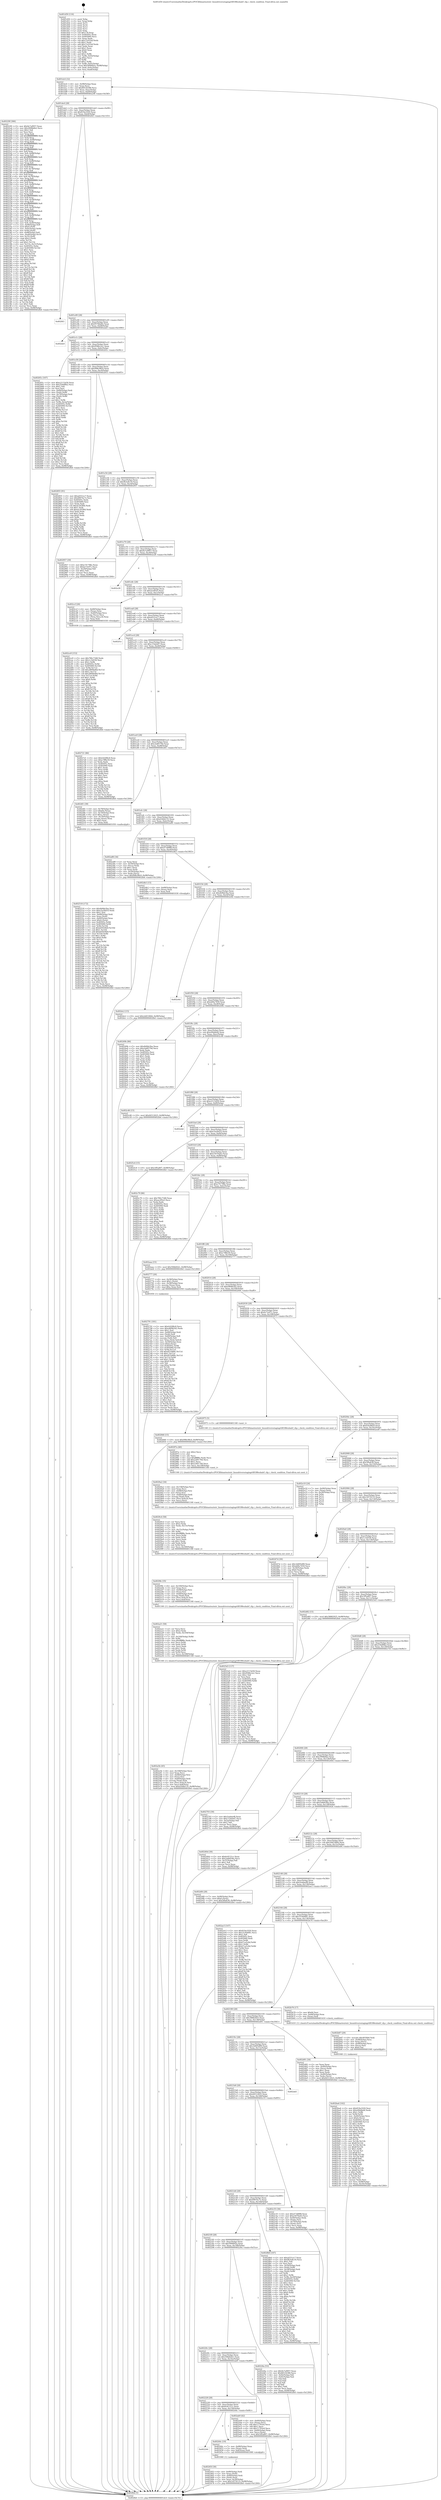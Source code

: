 digraph "0x401d50" {
  label = "0x401d50 (/mnt/c/Users/mathe/Desktop/tcc/POCII/binaries/extr_linuxdriversstagingrtl8188euhalrf_cfg.c_check_condition_Final-ollvm.out::main(0))"
  labelloc = "t"
  node[shape=record]

  Entry [label="",width=0.3,height=0.3,shape=circle,fillcolor=black,style=filled]
  "0x401dc4" [label="{
     0x401dc4 [32]\l
     | [instrs]\l
     &nbsp;&nbsp;0x401dc4 \<+6\>: mov -0x98(%rbp),%eax\l
     &nbsp;&nbsp;0x401dca \<+2\>: mov %eax,%ecx\l
     &nbsp;&nbsp;0x401dcc \<+6\>: sub $0x80534388,%ecx\l
     &nbsp;&nbsp;0x401dd2 \<+6\>: mov %eax,-0xac(%rbp)\l
     &nbsp;&nbsp;0x401dd8 \<+6\>: mov %ecx,-0xb0(%rbp)\l
     &nbsp;&nbsp;0x401dde \<+6\>: je 000000000040229f \<main+0x54f\>\l
  }"]
  "0x40229f" [label="{
     0x40229f [366]\l
     | [instrs]\l
     &nbsp;&nbsp;0x40229f \<+5\>: mov $0x9e7a9957,%eax\l
     &nbsp;&nbsp;0x4022a4 \<+5\>: mov $0x2908b6b2,%ecx\l
     &nbsp;&nbsp;0x4022a9 \<+2\>: mov $0x1,%dl\l
     &nbsp;&nbsp;0x4022ab \<+2\>: xor %esi,%esi\l
     &nbsp;&nbsp;0x4022ad \<+3\>: mov %rsp,%rdi\l
     &nbsp;&nbsp;0x4022b0 \<+4\>: add $0xfffffffffffffff0,%rdi\l
     &nbsp;&nbsp;0x4022b4 \<+3\>: mov %rdi,%rsp\l
     &nbsp;&nbsp;0x4022b7 \<+7\>: mov %rdi,-0x90(%rbp)\l
     &nbsp;&nbsp;0x4022be \<+3\>: mov %rsp,%rdi\l
     &nbsp;&nbsp;0x4022c1 \<+4\>: add $0xfffffffffffffff0,%rdi\l
     &nbsp;&nbsp;0x4022c5 \<+3\>: mov %rdi,%rsp\l
     &nbsp;&nbsp;0x4022c8 \<+3\>: mov %rsp,%r8\l
     &nbsp;&nbsp;0x4022cb \<+4\>: add $0xfffffffffffffff0,%r8\l
     &nbsp;&nbsp;0x4022cf \<+3\>: mov %r8,%rsp\l
     &nbsp;&nbsp;0x4022d2 \<+7\>: mov %r8,-0x88(%rbp)\l
     &nbsp;&nbsp;0x4022d9 \<+3\>: mov %rsp,%r8\l
     &nbsp;&nbsp;0x4022dc \<+4\>: add $0xfffffffffffffff0,%r8\l
     &nbsp;&nbsp;0x4022e0 \<+3\>: mov %r8,%rsp\l
     &nbsp;&nbsp;0x4022e3 \<+4\>: mov %r8,-0x80(%rbp)\l
     &nbsp;&nbsp;0x4022e7 \<+3\>: mov %rsp,%r8\l
     &nbsp;&nbsp;0x4022ea \<+4\>: add $0xfffffffffffffff0,%r8\l
     &nbsp;&nbsp;0x4022ee \<+3\>: mov %r8,%rsp\l
     &nbsp;&nbsp;0x4022f1 \<+4\>: mov %r8,-0x78(%rbp)\l
     &nbsp;&nbsp;0x4022f5 \<+3\>: mov %rsp,%r8\l
     &nbsp;&nbsp;0x4022f8 \<+4\>: add $0xfffffffffffffff0,%r8\l
     &nbsp;&nbsp;0x4022fc \<+3\>: mov %r8,%rsp\l
     &nbsp;&nbsp;0x4022ff \<+4\>: mov %r8,-0x70(%rbp)\l
     &nbsp;&nbsp;0x402303 \<+3\>: mov %rsp,%r8\l
     &nbsp;&nbsp;0x402306 \<+4\>: add $0xfffffffffffffff0,%r8\l
     &nbsp;&nbsp;0x40230a \<+3\>: mov %r8,%rsp\l
     &nbsp;&nbsp;0x40230d \<+4\>: mov %r8,-0x68(%rbp)\l
     &nbsp;&nbsp;0x402311 \<+3\>: mov %rsp,%r8\l
     &nbsp;&nbsp;0x402314 \<+4\>: add $0xfffffffffffffff0,%r8\l
     &nbsp;&nbsp;0x402318 \<+3\>: mov %r8,%rsp\l
     &nbsp;&nbsp;0x40231b \<+4\>: mov %r8,-0x60(%rbp)\l
     &nbsp;&nbsp;0x40231f \<+3\>: mov %rsp,%r8\l
     &nbsp;&nbsp;0x402322 \<+4\>: add $0xfffffffffffffff0,%r8\l
     &nbsp;&nbsp;0x402326 \<+3\>: mov %r8,%rsp\l
     &nbsp;&nbsp;0x402329 \<+4\>: mov %r8,-0x58(%rbp)\l
     &nbsp;&nbsp;0x40232d \<+3\>: mov %rsp,%r8\l
     &nbsp;&nbsp;0x402330 \<+4\>: add $0xfffffffffffffff0,%r8\l
     &nbsp;&nbsp;0x402334 \<+3\>: mov %r8,%rsp\l
     &nbsp;&nbsp;0x402337 \<+4\>: mov %r8,-0x50(%rbp)\l
     &nbsp;&nbsp;0x40233b \<+3\>: mov %rsp,%r8\l
     &nbsp;&nbsp;0x40233e \<+4\>: add $0xfffffffffffffff0,%r8\l
     &nbsp;&nbsp;0x402342 \<+3\>: mov %r8,%rsp\l
     &nbsp;&nbsp;0x402345 \<+4\>: mov %r8,-0x48(%rbp)\l
     &nbsp;&nbsp;0x402349 \<+3\>: mov %rsp,%r8\l
     &nbsp;&nbsp;0x40234c \<+4\>: add $0xfffffffffffffff0,%r8\l
     &nbsp;&nbsp;0x402350 \<+3\>: mov %r8,%rsp\l
     &nbsp;&nbsp;0x402353 \<+4\>: mov %r8,-0x40(%rbp)\l
     &nbsp;&nbsp;0x402357 \<+7\>: mov -0x90(%rbp),%r8\l
     &nbsp;&nbsp;0x40235e \<+7\>: movl $0x0,(%r8)\l
     &nbsp;&nbsp;0x402365 \<+7\>: mov -0x9c(%rbp),%r9d\l
     &nbsp;&nbsp;0x40236c \<+3\>: mov %r9d,(%rdi)\l
     &nbsp;&nbsp;0x40236f \<+7\>: mov -0x88(%rbp),%r8\l
     &nbsp;&nbsp;0x402376 \<+7\>: mov -0xa8(%rbp),%r10\l
     &nbsp;&nbsp;0x40237d \<+3\>: mov %r10,(%r8)\l
     &nbsp;&nbsp;0x402380 \<+3\>: cmpl $0x2,(%rdi)\l
     &nbsp;&nbsp;0x402383 \<+4\>: setne %r11b\l
     &nbsp;&nbsp;0x402387 \<+4\>: and $0x1,%r11b\l
     &nbsp;&nbsp;0x40238b \<+4\>: mov %r11b,-0x31(%rbp)\l
     &nbsp;&nbsp;0x40238f \<+7\>: mov 0x40505c,%ebx\l
     &nbsp;&nbsp;0x402396 \<+8\>: mov 0x405060,%r14d\l
     &nbsp;&nbsp;0x40239e \<+3\>: sub $0x1,%esi\l
     &nbsp;&nbsp;0x4023a1 \<+3\>: mov %ebx,%r15d\l
     &nbsp;&nbsp;0x4023a4 \<+3\>: add %esi,%r15d\l
     &nbsp;&nbsp;0x4023a7 \<+4\>: imul %r15d,%ebx\l
     &nbsp;&nbsp;0x4023ab \<+3\>: and $0x1,%ebx\l
     &nbsp;&nbsp;0x4023ae \<+3\>: cmp $0x0,%ebx\l
     &nbsp;&nbsp;0x4023b1 \<+4\>: sete %r11b\l
     &nbsp;&nbsp;0x4023b5 \<+4\>: cmp $0xa,%r14d\l
     &nbsp;&nbsp;0x4023b9 \<+4\>: setl %r12b\l
     &nbsp;&nbsp;0x4023bd \<+3\>: mov %r11b,%r13b\l
     &nbsp;&nbsp;0x4023c0 \<+4\>: xor $0xff,%r13b\l
     &nbsp;&nbsp;0x4023c4 \<+3\>: mov %r12b,%sil\l
     &nbsp;&nbsp;0x4023c7 \<+4\>: xor $0xff,%sil\l
     &nbsp;&nbsp;0x4023cb \<+3\>: xor $0x1,%dl\l
     &nbsp;&nbsp;0x4023ce \<+3\>: mov %r13b,%dil\l
     &nbsp;&nbsp;0x4023d1 \<+4\>: and $0xff,%dil\l
     &nbsp;&nbsp;0x4023d5 \<+3\>: and %dl,%r11b\l
     &nbsp;&nbsp;0x4023d8 \<+3\>: mov %sil,%r8b\l
     &nbsp;&nbsp;0x4023db \<+4\>: and $0xff,%r8b\l
     &nbsp;&nbsp;0x4023df \<+3\>: and %dl,%r12b\l
     &nbsp;&nbsp;0x4023e2 \<+3\>: or %r11b,%dil\l
     &nbsp;&nbsp;0x4023e5 \<+3\>: or %r12b,%r8b\l
     &nbsp;&nbsp;0x4023e8 \<+3\>: xor %r8b,%dil\l
     &nbsp;&nbsp;0x4023eb \<+3\>: or %sil,%r13b\l
     &nbsp;&nbsp;0x4023ee \<+4\>: xor $0xff,%r13b\l
     &nbsp;&nbsp;0x4023f2 \<+3\>: or $0x1,%dl\l
     &nbsp;&nbsp;0x4023f5 \<+3\>: and %dl,%r13b\l
     &nbsp;&nbsp;0x4023f8 \<+3\>: or %r13b,%dil\l
     &nbsp;&nbsp;0x4023fb \<+4\>: test $0x1,%dil\l
     &nbsp;&nbsp;0x4023ff \<+3\>: cmovne %ecx,%eax\l
     &nbsp;&nbsp;0x402402 \<+6\>: mov %eax,-0x98(%rbp)\l
     &nbsp;&nbsp;0x402408 \<+5\>: jmp 0000000000402fb4 \<main+0x1264\>\l
  }"]
  "0x401de4" [label="{
     0x401de4 [28]\l
     | [instrs]\l
     &nbsp;&nbsp;0x401de4 \<+5\>: jmp 0000000000401de9 \<main+0x99\>\l
     &nbsp;&nbsp;0x401de9 \<+6\>: mov -0xac(%rbp),%eax\l
     &nbsp;&nbsp;0x401def \<+5\>: sub $0x819a1020,%eax\l
     &nbsp;&nbsp;0x401df4 \<+6\>: mov %eax,-0xb4(%rbp)\l
     &nbsp;&nbsp;0x401dfa \<+6\>: je 0000000000402f43 \<main+0x11f3\>\l
  }"]
  Exit [label="",width=0.3,height=0.3,shape=circle,fillcolor=black,style=filled,peripheries=2]
  "0x402f43" [label="{
     0x402f43\l
  }", style=dashed]
  "0x401e00" [label="{
     0x401e00 [28]\l
     | [instrs]\l
     &nbsp;&nbsp;0x401e00 \<+5\>: jmp 0000000000401e05 \<main+0xb5\>\l
     &nbsp;&nbsp;0x401e05 \<+6\>: mov -0xac(%rbp),%eax\l
     &nbsp;&nbsp;0x401e0b \<+5\>: sub $0x9578da82,%eax\l
     &nbsp;&nbsp;0x401e10 \<+6\>: mov %eax,-0xb8(%rbp)\l
     &nbsp;&nbsp;0x401e16 \<+6\>: je 0000000000402de0 \<main+0x1090\>\l
  }"]
  "0x402dc2" [label="{
     0x402dc2 [15]\l
     | [instrs]\l
     &nbsp;&nbsp;0x402dc2 \<+10\>: movl $0x2d453664,-0x98(%rbp)\l
     &nbsp;&nbsp;0x402dcc \<+5\>: jmp 0000000000402fb4 \<main+0x1264\>\l
  }"]
  "0x402de0" [label="{
     0x402de0\l
  }", style=dashed]
  "0x401e1c" [label="{
     0x401e1c [28]\l
     | [instrs]\l
     &nbsp;&nbsp;0x401e1c \<+5\>: jmp 0000000000401e21 \<main+0xd1\>\l
     &nbsp;&nbsp;0x401e21 \<+6\>: mov -0xac(%rbp),%eax\l
     &nbsp;&nbsp;0x401e27 \<+5\>: sub $0x9586c2a1,%eax\l
     &nbsp;&nbsp;0x401e2c \<+6\>: mov %eax,-0xbc(%rbp)\l
     &nbsp;&nbsp;0x401e32 \<+6\>: je 000000000040265c \<main+0x90c\>\l
  }"]
  "0x402ce9" [label="{
     0x402ce9 [153]\l
     | [instrs]\l
     &nbsp;&nbsp;0x402ce9 \<+5\>: mov $0x780c7348,%edx\l
     &nbsp;&nbsp;0x402cee \<+5\>: mov $0x1c1bf1f4,%esi\l
     &nbsp;&nbsp;0x402cf3 \<+3\>: mov $0x1,%r8b\l
     &nbsp;&nbsp;0x402cf6 \<+8\>: mov 0x40505c,%r9d\l
     &nbsp;&nbsp;0x402cfe \<+8\>: mov 0x405060,%r10d\l
     &nbsp;&nbsp;0x402d06 \<+3\>: mov %r9d,%r11d\l
     &nbsp;&nbsp;0x402d09 \<+7\>: add $0x2800bd0d,%r11d\l
     &nbsp;&nbsp;0x402d10 \<+4\>: sub $0x1,%r11d\l
     &nbsp;&nbsp;0x402d14 \<+7\>: sub $0x2800bd0d,%r11d\l
     &nbsp;&nbsp;0x402d1b \<+4\>: imul %r11d,%r9d\l
     &nbsp;&nbsp;0x402d1f \<+4\>: and $0x1,%r9d\l
     &nbsp;&nbsp;0x402d23 \<+4\>: cmp $0x0,%r9d\l
     &nbsp;&nbsp;0x402d27 \<+3\>: sete %bl\l
     &nbsp;&nbsp;0x402d2a \<+4\>: cmp $0xa,%r10d\l
     &nbsp;&nbsp;0x402d2e \<+4\>: setl %r14b\l
     &nbsp;&nbsp;0x402d32 \<+3\>: mov %bl,%r15b\l
     &nbsp;&nbsp;0x402d35 \<+4\>: xor $0xff,%r15b\l
     &nbsp;&nbsp;0x402d39 \<+3\>: mov %r14b,%r12b\l
     &nbsp;&nbsp;0x402d3c \<+4\>: xor $0xff,%r12b\l
     &nbsp;&nbsp;0x402d40 \<+4\>: xor $0x1,%r8b\l
     &nbsp;&nbsp;0x402d44 \<+3\>: mov %r15b,%r13b\l
     &nbsp;&nbsp;0x402d47 \<+4\>: and $0xff,%r13b\l
     &nbsp;&nbsp;0x402d4b \<+3\>: and %r8b,%bl\l
     &nbsp;&nbsp;0x402d4e \<+3\>: mov %r12b,%al\l
     &nbsp;&nbsp;0x402d51 \<+2\>: and $0xff,%al\l
     &nbsp;&nbsp;0x402d53 \<+3\>: and %r8b,%r14b\l
     &nbsp;&nbsp;0x402d56 \<+3\>: or %bl,%r13b\l
     &nbsp;&nbsp;0x402d59 \<+3\>: or %r14b,%al\l
     &nbsp;&nbsp;0x402d5c \<+3\>: xor %al,%r13b\l
     &nbsp;&nbsp;0x402d5f \<+3\>: or %r12b,%r15b\l
     &nbsp;&nbsp;0x402d62 \<+4\>: xor $0xff,%r15b\l
     &nbsp;&nbsp;0x402d66 \<+4\>: or $0x1,%r8b\l
     &nbsp;&nbsp;0x402d6a \<+3\>: and %r8b,%r15b\l
     &nbsp;&nbsp;0x402d6d \<+3\>: or %r15b,%r13b\l
     &nbsp;&nbsp;0x402d70 \<+4\>: test $0x1,%r13b\l
     &nbsp;&nbsp;0x402d74 \<+3\>: cmovne %esi,%edx\l
     &nbsp;&nbsp;0x402d77 \<+6\>: mov %edx,-0x98(%rbp)\l
     &nbsp;&nbsp;0x402d7d \<+5\>: jmp 0000000000402fb4 \<main+0x1264\>\l
  }"]
  "0x40265c" [label="{
     0x40265c [167]\l
     | [instrs]\l
     &nbsp;&nbsp;0x40265c \<+5\>: mov $0xe2115d30,%eax\l
     &nbsp;&nbsp;0x402661 \<+5\>: mov $0x254df9b2,%ecx\l
     &nbsp;&nbsp;0x402666 \<+2\>: mov $0x1,%dl\l
     &nbsp;&nbsp;0x402668 \<+2\>: xor %esi,%esi\l
     &nbsp;&nbsp;0x40266a \<+4\>: mov -0x60(%rbp),%rdi\l
     &nbsp;&nbsp;0x40266e \<+3\>: mov (%rdi),%r8d\l
     &nbsp;&nbsp;0x402671 \<+4\>: mov -0x70(%rbp),%rdi\l
     &nbsp;&nbsp;0x402675 \<+3\>: cmp (%rdi),%r8d\l
     &nbsp;&nbsp;0x402678 \<+4\>: setl %r9b\l
     &nbsp;&nbsp;0x40267c \<+4\>: and $0x1,%r9b\l
     &nbsp;&nbsp;0x402680 \<+4\>: mov %r9b,-0x2a(%rbp)\l
     &nbsp;&nbsp;0x402684 \<+8\>: mov 0x40505c,%r8d\l
     &nbsp;&nbsp;0x40268c \<+8\>: mov 0x405060,%r10d\l
     &nbsp;&nbsp;0x402694 \<+3\>: sub $0x1,%esi\l
     &nbsp;&nbsp;0x402697 \<+3\>: mov %r8d,%r11d\l
     &nbsp;&nbsp;0x40269a \<+3\>: add %esi,%r11d\l
     &nbsp;&nbsp;0x40269d \<+4\>: imul %r11d,%r8d\l
     &nbsp;&nbsp;0x4026a1 \<+4\>: and $0x1,%r8d\l
     &nbsp;&nbsp;0x4026a5 \<+4\>: cmp $0x0,%r8d\l
     &nbsp;&nbsp;0x4026a9 \<+4\>: sete %r9b\l
     &nbsp;&nbsp;0x4026ad \<+4\>: cmp $0xa,%r10d\l
     &nbsp;&nbsp;0x4026b1 \<+3\>: setl %bl\l
     &nbsp;&nbsp;0x4026b4 \<+3\>: mov %r9b,%r14b\l
     &nbsp;&nbsp;0x4026b7 \<+4\>: xor $0xff,%r14b\l
     &nbsp;&nbsp;0x4026bb \<+3\>: mov %bl,%r15b\l
     &nbsp;&nbsp;0x4026be \<+4\>: xor $0xff,%r15b\l
     &nbsp;&nbsp;0x4026c2 \<+3\>: xor $0x1,%dl\l
     &nbsp;&nbsp;0x4026c5 \<+3\>: mov %r14b,%r12b\l
     &nbsp;&nbsp;0x4026c8 \<+4\>: and $0xff,%r12b\l
     &nbsp;&nbsp;0x4026cc \<+3\>: and %dl,%r9b\l
     &nbsp;&nbsp;0x4026cf \<+3\>: mov %r15b,%r13b\l
     &nbsp;&nbsp;0x4026d2 \<+4\>: and $0xff,%r13b\l
     &nbsp;&nbsp;0x4026d6 \<+2\>: and %dl,%bl\l
     &nbsp;&nbsp;0x4026d8 \<+3\>: or %r9b,%r12b\l
     &nbsp;&nbsp;0x4026db \<+3\>: or %bl,%r13b\l
     &nbsp;&nbsp;0x4026de \<+3\>: xor %r13b,%r12b\l
     &nbsp;&nbsp;0x4026e1 \<+3\>: or %r15b,%r14b\l
     &nbsp;&nbsp;0x4026e4 \<+4\>: xor $0xff,%r14b\l
     &nbsp;&nbsp;0x4026e8 \<+3\>: or $0x1,%dl\l
     &nbsp;&nbsp;0x4026eb \<+3\>: and %dl,%r14b\l
     &nbsp;&nbsp;0x4026ee \<+3\>: or %r14b,%r12b\l
     &nbsp;&nbsp;0x4026f1 \<+4\>: test $0x1,%r12b\l
     &nbsp;&nbsp;0x4026f5 \<+3\>: cmovne %ecx,%eax\l
     &nbsp;&nbsp;0x4026f8 \<+6\>: mov %eax,-0x98(%rbp)\l
     &nbsp;&nbsp;0x4026fe \<+5\>: jmp 0000000000402fb4 \<main+0x1264\>\l
  }"]
  "0x401e38" [label="{
     0x401e38 [28]\l
     | [instrs]\l
     &nbsp;&nbsp;0x401e38 \<+5\>: jmp 0000000000401e3d \<main+0xed\>\l
     &nbsp;&nbsp;0x401e3d \<+6\>: mov -0xac(%rbp),%eax\l
     &nbsp;&nbsp;0x401e43 \<+5\>: sub $0x998c98c0,%eax\l
     &nbsp;&nbsp;0x401e48 \<+6\>: mov %eax,-0xc0(%rbp)\l
     &nbsp;&nbsp;0x401e4e \<+6\>: je 0000000000402855 \<main+0xb05\>\l
  }"]
  "0x402ba4" [label="{
     0x402ba4 [162]\l
     | [instrs]\l
     &nbsp;&nbsp;0x402ba4 \<+5\>: mov $0x819a1020,%esi\l
     &nbsp;&nbsp;0x402ba9 \<+5\>: mov $0xe0fddbd4,%edx\l
     &nbsp;&nbsp;0x402bae \<+3\>: mov $0x1,%r8b\l
     &nbsp;&nbsp;0x402bb1 \<+3\>: xor %r9d,%r9d\l
     &nbsp;&nbsp;0x402bb4 \<+4\>: mov -0x40(%rbp),%rcx\l
     &nbsp;&nbsp;0x402bb8 \<+6\>: movl $0x0,(%rcx)\l
     &nbsp;&nbsp;0x402bbe \<+8\>: mov 0x40505c,%r10d\l
     &nbsp;&nbsp;0x402bc6 \<+8\>: mov 0x405060,%r11d\l
     &nbsp;&nbsp;0x402bce \<+4\>: sub $0x1,%r9d\l
     &nbsp;&nbsp;0x402bd2 \<+3\>: mov %r10d,%ebx\l
     &nbsp;&nbsp;0x402bd5 \<+3\>: add %r9d,%ebx\l
     &nbsp;&nbsp;0x402bd8 \<+4\>: imul %ebx,%r10d\l
     &nbsp;&nbsp;0x402bdc \<+4\>: and $0x1,%r10d\l
     &nbsp;&nbsp;0x402be0 \<+4\>: cmp $0x0,%r10d\l
     &nbsp;&nbsp;0x402be4 \<+4\>: sete %r14b\l
     &nbsp;&nbsp;0x402be8 \<+4\>: cmp $0xa,%r11d\l
     &nbsp;&nbsp;0x402bec \<+4\>: setl %r15b\l
     &nbsp;&nbsp;0x402bf0 \<+3\>: mov %r14b,%r12b\l
     &nbsp;&nbsp;0x402bf3 \<+4\>: xor $0xff,%r12b\l
     &nbsp;&nbsp;0x402bf7 \<+3\>: mov %r15b,%r13b\l
     &nbsp;&nbsp;0x402bfa \<+4\>: xor $0xff,%r13b\l
     &nbsp;&nbsp;0x402bfe \<+4\>: xor $0x1,%r8b\l
     &nbsp;&nbsp;0x402c02 \<+3\>: mov %r12b,%cl\l
     &nbsp;&nbsp;0x402c05 \<+3\>: and $0xff,%cl\l
     &nbsp;&nbsp;0x402c08 \<+3\>: and %r8b,%r14b\l
     &nbsp;&nbsp;0x402c0b \<+3\>: mov %r13b,%dil\l
     &nbsp;&nbsp;0x402c0e \<+4\>: and $0xff,%dil\l
     &nbsp;&nbsp;0x402c12 \<+3\>: and %r8b,%r15b\l
     &nbsp;&nbsp;0x402c15 \<+3\>: or %r14b,%cl\l
     &nbsp;&nbsp;0x402c18 \<+3\>: or %r15b,%dil\l
     &nbsp;&nbsp;0x402c1b \<+3\>: xor %dil,%cl\l
     &nbsp;&nbsp;0x402c1e \<+3\>: or %r13b,%r12b\l
     &nbsp;&nbsp;0x402c21 \<+4\>: xor $0xff,%r12b\l
     &nbsp;&nbsp;0x402c25 \<+4\>: or $0x1,%r8b\l
     &nbsp;&nbsp;0x402c29 \<+3\>: and %r8b,%r12b\l
     &nbsp;&nbsp;0x402c2c \<+3\>: or %r12b,%cl\l
     &nbsp;&nbsp;0x402c2f \<+3\>: test $0x1,%cl\l
     &nbsp;&nbsp;0x402c32 \<+3\>: cmovne %edx,%esi\l
     &nbsp;&nbsp;0x402c35 \<+6\>: mov %esi,-0x98(%rbp)\l
     &nbsp;&nbsp;0x402c3b \<+6\>: mov %eax,-0x16c(%rbp)\l
     &nbsp;&nbsp;0x402c41 \<+5\>: jmp 0000000000402fb4 \<main+0x1264\>\l
  }"]
  "0x402855" [label="{
     0x402855 [91]\l
     | [instrs]\l
     &nbsp;&nbsp;0x402855 \<+5\>: mov $0xaf251ec7,%eax\l
     &nbsp;&nbsp;0x40285a \<+5\>: mov $0x4907bc7e,%ecx\l
     &nbsp;&nbsp;0x40285f \<+7\>: mov 0x40505c,%edx\l
     &nbsp;&nbsp;0x402866 \<+7\>: mov 0x405060,%esi\l
     &nbsp;&nbsp;0x40286d \<+2\>: mov %edx,%edi\l
     &nbsp;&nbsp;0x40286f \<+6\>: sub $0xdc542f64,%edi\l
     &nbsp;&nbsp;0x402875 \<+3\>: sub $0x1,%edi\l
     &nbsp;&nbsp;0x402878 \<+6\>: add $0xdc542f64,%edi\l
     &nbsp;&nbsp;0x40287e \<+3\>: imul %edi,%edx\l
     &nbsp;&nbsp;0x402881 \<+3\>: and $0x1,%edx\l
     &nbsp;&nbsp;0x402884 \<+3\>: cmp $0x0,%edx\l
     &nbsp;&nbsp;0x402887 \<+4\>: sete %r8b\l
     &nbsp;&nbsp;0x40288b \<+3\>: cmp $0xa,%esi\l
     &nbsp;&nbsp;0x40288e \<+4\>: setl %r9b\l
     &nbsp;&nbsp;0x402892 \<+3\>: mov %r8b,%r10b\l
     &nbsp;&nbsp;0x402895 \<+3\>: and %r9b,%r10b\l
     &nbsp;&nbsp;0x402898 \<+3\>: xor %r9b,%r8b\l
     &nbsp;&nbsp;0x40289b \<+3\>: or %r8b,%r10b\l
     &nbsp;&nbsp;0x40289e \<+4\>: test $0x1,%r10b\l
     &nbsp;&nbsp;0x4028a2 \<+3\>: cmovne %ecx,%eax\l
     &nbsp;&nbsp;0x4028a5 \<+6\>: mov %eax,-0x98(%rbp)\l
     &nbsp;&nbsp;0x4028ab \<+5\>: jmp 0000000000402fb4 \<main+0x1264\>\l
  }"]
  "0x401e54" [label="{
     0x401e54 [28]\l
     | [instrs]\l
     &nbsp;&nbsp;0x401e54 \<+5\>: jmp 0000000000401e59 \<main+0x109\>\l
     &nbsp;&nbsp;0x401e59 \<+6\>: mov -0xac(%rbp),%eax\l
     &nbsp;&nbsp;0x401e5f \<+5\>: sub $0x9b3e8c16,%eax\l
     &nbsp;&nbsp;0x401e64 \<+6\>: mov %eax,-0xc4(%rbp)\l
     &nbsp;&nbsp;0x401e6a \<+6\>: je 0000000000402957 \<main+0xc07\>\l
  }"]
  "0x402b87" [label="{
     0x402b87 [29]\l
     | [instrs]\l
     &nbsp;&nbsp;0x402b87 \<+10\>: movabs $0x4030b6,%rdi\l
     &nbsp;&nbsp;0x402b91 \<+4\>: mov -0x48(%rbp),%rcx\l
     &nbsp;&nbsp;0x402b95 \<+2\>: mov %eax,(%rcx)\l
     &nbsp;&nbsp;0x402b97 \<+4\>: mov -0x48(%rbp),%rcx\l
     &nbsp;&nbsp;0x402b9b \<+2\>: mov (%rcx),%esi\l
     &nbsp;&nbsp;0x402b9d \<+2\>: mov $0x0,%al\l
     &nbsp;&nbsp;0x402b9f \<+5\>: call 0000000000401040 \<printf@plt\>\l
     | [calls]\l
     &nbsp;&nbsp;0x401040 \{1\} (unknown)\l
  }"]
  "0x402957" [label="{
     0x402957 [30]\l
     | [instrs]\l
     &nbsp;&nbsp;0x402957 \<+5\>: mov $0xe7f1798e,%eax\l
     &nbsp;&nbsp;0x40295c \<+5\>: mov $0xfa73e97c,%ecx\l
     &nbsp;&nbsp;0x402961 \<+3\>: mov -0x29(%rbp),%dl\l
     &nbsp;&nbsp;0x402964 \<+3\>: test $0x1,%dl\l
     &nbsp;&nbsp;0x402967 \<+3\>: cmovne %ecx,%eax\l
     &nbsp;&nbsp;0x40296a \<+6\>: mov %eax,-0x98(%rbp)\l
     &nbsp;&nbsp;0x402970 \<+5\>: jmp 0000000000402fb4 \<main+0x1264\>\l
  }"]
  "0x401e70" [label="{
     0x401e70 [28]\l
     | [instrs]\l
     &nbsp;&nbsp;0x401e70 \<+5\>: jmp 0000000000401e75 \<main+0x125\>\l
     &nbsp;&nbsp;0x401e75 \<+6\>: mov -0xac(%rbp),%eax\l
     &nbsp;&nbsp;0x401e7b \<+5\>: sub $0x9e7a9957,%eax\l
     &nbsp;&nbsp;0x401e80 \<+6\>: mov %eax,-0xc8(%rbp)\l
     &nbsp;&nbsp;0x401e86 \<+6\>: je 0000000000402e28 \<main+0x10d8\>\l
  }"]
  "0x402a5b" [label="{
     0x402a5b [45]\l
     | [instrs]\l
     &nbsp;&nbsp;0x402a5b \<+6\>: mov -0x168(%rbp),%ecx\l
     &nbsp;&nbsp;0x402a61 \<+3\>: imul %eax,%ecx\l
     &nbsp;&nbsp;0x402a64 \<+4\>: mov -0x68(%rbp),%rsi\l
     &nbsp;&nbsp;0x402a68 \<+3\>: mov (%rsi),%rsi\l
     &nbsp;&nbsp;0x402a6b \<+4\>: mov -0x60(%rbp),%rdi\l
     &nbsp;&nbsp;0x402a6f \<+3\>: movslq (%rdi),%rdi\l
     &nbsp;&nbsp;0x402a72 \<+4\>: mov (%rsi,%rdi,8),%rsi\l
     &nbsp;&nbsp;0x402a76 \<+3\>: mov %ecx,0x8(%rsi)\l
     &nbsp;&nbsp;0x402a79 \<+10\>: movl $0xd344b135,-0x98(%rbp)\l
     &nbsp;&nbsp;0x402a83 \<+5\>: jmp 0000000000402fb4 \<main+0x1264\>\l
  }"]
  "0x402e28" [label="{
     0x402e28\l
  }", style=dashed]
  "0x401e8c" [label="{
     0x401e8c [28]\l
     | [instrs]\l
     &nbsp;&nbsp;0x401e8c \<+5\>: jmp 0000000000401e91 \<main+0x141\>\l
     &nbsp;&nbsp;0x401e91 \<+6\>: mov -0xac(%rbp),%eax\l
     &nbsp;&nbsp;0x401e97 \<+5\>: sub $0xaecff3a5,%eax\l
     &nbsp;&nbsp;0x401e9c \<+6\>: mov %eax,-0xcc(%rbp)\l
     &nbsp;&nbsp;0x401ea2 \<+6\>: je 0000000000402ccf \<main+0xf7f\>\l
  }"]
  "0x402a21" [label="{
     0x402a21 [58]\l
     | [instrs]\l
     &nbsp;&nbsp;0x402a21 \<+2\>: xor %ecx,%ecx\l
     &nbsp;&nbsp;0x402a23 \<+5\>: mov $0x2,%edx\l
     &nbsp;&nbsp;0x402a28 \<+6\>: mov %edx,-0x164(%rbp)\l
     &nbsp;&nbsp;0x402a2e \<+1\>: cltd\l
     &nbsp;&nbsp;0x402a2f \<+7\>: mov -0x164(%rbp),%r8d\l
     &nbsp;&nbsp;0x402a36 \<+3\>: idiv %r8d\l
     &nbsp;&nbsp;0x402a39 \<+6\>: imul $0xfffffffe,%edx,%edx\l
     &nbsp;&nbsp;0x402a3f \<+3\>: mov %ecx,%r9d\l
     &nbsp;&nbsp;0x402a42 \<+3\>: sub %edx,%r9d\l
     &nbsp;&nbsp;0x402a45 \<+2\>: mov %ecx,%edx\l
     &nbsp;&nbsp;0x402a47 \<+3\>: sub $0x1,%edx\l
     &nbsp;&nbsp;0x402a4a \<+3\>: add %edx,%r9d\l
     &nbsp;&nbsp;0x402a4d \<+3\>: sub %r9d,%ecx\l
     &nbsp;&nbsp;0x402a50 \<+6\>: mov %ecx,-0x168(%rbp)\l
     &nbsp;&nbsp;0x402a56 \<+5\>: call 0000000000401160 \<next_i\>\l
     | [calls]\l
     &nbsp;&nbsp;0x401160 \{1\} (/mnt/c/Users/mathe/Desktop/tcc/POCII/binaries/extr_linuxdriversstagingrtl8188euhalrf_cfg.c_check_condition_Final-ollvm.out::next_i)\l
  }"]
  "0x402ccf" [label="{
     0x402ccf [26]\l
     | [instrs]\l
     &nbsp;&nbsp;0x402ccf \<+4\>: mov -0x68(%rbp),%rax\l
     &nbsp;&nbsp;0x402cd3 \<+3\>: mov (%rax),%rax\l
     &nbsp;&nbsp;0x402cd6 \<+4\>: mov -0x40(%rbp),%rcx\l
     &nbsp;&nbsp;0x402cda \<+3\>: movslq (%rcx),%rcx\l
     &nbsp;&nbsp;0x402cdd \<+4\>: mov (%rax,%rcx,8),%rax\l
     &nbsp;&nbsp;0x402ce1 \<+3\>: mov %rax,%rdi\l
     &nbsp;&nbsp;0x402ce4 \<+5\>: call 0000000000401030 \<free@plt\>\l
     | [calls]\l
     &nbsp;&nbsp;0x401030 \{1\} (unknown)\l
  }"]
  "0x401ea8" [label="{
     0x401ea8 [28]\l
     | [instrs]\l
     &nbsp;&nbsp;0x401ea8 \<+5\>: jmp 0000000000401ead \<main+0x15d\>\l
     &nbsp;&nbsp;0x401ead \<+6\>: mov -0xac(%rbp),%eax\l
     &nbsp;&nbsp;0x401eb3 \<+5\>: sub $0xaf251ec7,%eax\l
     &nbsp;&nbsp;0x401eb8 \<+6\>: mov %eax,-0xd0(%rbp)\l
     &nbsp;&nbsp;0x401ebe \<+6\>: je 0000000000402f1e \<main+0x11ce\>\l
  }"]
  "0x4029fe" [label="{
     0x4029fe [35]\l
     | [instrs]\l
     &nbsp;&nbsp;0x4029fe \<+6\>: mov -0x160(%rbp),%ecx\l
     &nbsp;&nbsp;0x402a04 \<+3\>: imul %eax,%ecx\l
     &nbsp;&nbsp;0x402a07 \<+4\>: mov -0x68(%rbp),%rsi\l
     &nbsp;&nbsp;0x402a0b \<+3\>: mov (%rsi),%rsi\l
     &nbsp;&nbsp;0x402a0e \<+4\>: mov -0x60(%rbp),%rdi\l
     &nbsp;&nbsp;0x402a12 \<+3\>: movslq (%rdi),%rdi\l
     &nbsp;&nbsp;0x402a15 \<+4\>: mov (%rsi,%rdi,8),%rsi\l
     &nbsp;&nbsp;0x402a19 \<+3\>: mov %ecx,0x4(%rsi)\l
     &nbsp;&nbsp;0x402a1c \<+5\>: call 0000000000401160 \<next_i\>\l
     | [calls]\l
     &nbsp;&nbsp;0x401160 \{1\} (/mnt/c/Users/mathe/Desktop/tcc/POCII/binaries/extr_linuxdriversstagingrtl8188euhalrf_cfg.c_check_condition_Final-ollvm.out::next_i)\l
  }"]
  "0x402f1e" [label="{
     0x402f1e\l
  }", style=dashed]
  "0x401ec4" [label="{
     0x401ec4 [28]\l
     | [instrs]\l
     &nbsp;&nbsp;0x401ec4 \<+5\>: jmp 0000000000401ec9 \<main+0x179\>\l
     &nbsp;&nbsp;0x401ec9 \<+6\>: mov -0xac(%rbp),%eax\l
     &nbsp;&nbsp;0x401ecf \<+5\>: sub $0xc15deb47,%eax\l
     &nbsp;&nbsp;0x401ed4 \<+6\>: mov %eax,-0xd4(%rbp)\l
     &nbsp;&nbsp;0x401eda \<+6\>: je 0000000000402721 \<main+0x9d1\>\l
  }"]
  "0x4029c4" [label="{
     0x4029c4 [58]\l
     | [instrs]\l
     &nbsp;&nbsp;0x4029c4 \<+2\>: xor %ecx,%ecx\l
     &nbsp;&nbsp;0x4029c6 \<+5\>: mov $0x2,%edx\l
     &nbsp;&nbsp;0x4029cb \<+6\>: mov %edx,-0x15c(%rbp)\l
     &nbsp;&nbsp;0x4029d1 \<+1\>: cltd\l
     &nbsp;&nbsp;0x4029d2 \<+7\>: mov -0x15c(%rbp),%r8d\l
     &nbsp;&nbsp;0x4029d9 \<+3\>: idiv %r8d\l
     &nbsp;&nbsp;0x4029dc \<+6\>: imul $0xfffffffe,%edx,%edx\l
     &nbsp;&nbsp;0x4029e2 \<+3\>: mov %ecx,%r9d\l
     &nbsp;&nbsp;0x4029e5 \<+3\>: sub %edx,%r9d\l
     &nbsp;&nbsp;0x4029e8 \<+2\>: mov %ecx,%edx\l
     &nbsp;&nbsp;0x4029ea \<+3\>: sub $0x1,%edx\l
     &nbsp;&nbsp;0x4029ed \<+3\>: add %edx,%r9d\l
     &nbsp;&nbsp;0x4029f0 \<+3\>: sub %r9d,%ecx\l
     &nbsp;&nbsp;0x4029f3 \<+6\>: mov %ecx,-0x160(%rbp)\l
     &nbsp;&nbsp;0x4029f9 \<+5\>: call 0000000000401160 \<next_i\>\l
     | [calls]\l
     &nbsp;&nbsp;0x401160 \{1\} (/mnt/c/Users/mathe/Desktop/tcc/POCII/binaries/extr_linuxdriversstagingrtl8188euhalrf_cfg.c_check_condition_Final-ollvm.out::next_i)\l
  }"]
  "0x402721" [label="{
     0x402721 [86]\l
     | [instrs]\l
     &nbsp;&nbsp;0x402721 \<+5\>: mov $0xfc6288c8,%eax\l
     &nbsp;&nbsp;0x402726 \<+5\>: mov $0xe7ff8e59,%ecx\l
     &nbsp;&nbsp;0x40272b \<+2\>: xor %edx,%edx\l
     &nbsp;&nbsp;0x40272d \<+7\>: mov 0x40505c,%esi\l
     &nbsp;&nbsp;0x402734 \<+7\>: mov 0x405060,%edi\l
     &nbsp;&nbsp;0x40273b \<+3\>: sub $0x1,%edx\l
     &nbsp;&nbsp;0x40273e \<+3\>: mov %esi,%r8d\l
     &nbsp;&nbsp;0x402741 \<+3\>: add %edx,%r8d\l
     &nbsp;&nbsp;0x402744 \<+4\>: imul %r8d,%esi\l
     &nbsp;&nbsp;0x402748 \<+3\>: and $0x1,%esi\l
     &nbsp;&nbsp;0x40274b \<+3\>: cmp $0x0,%esi\l
     &nbsp;&nbsp;0x40274e \<+4\>: sete %r9b\l
     &nbsp;&nbsp;0x402752 \<+3\>: cmp $0xa,%edi\l
     &nbsp;&nbsp;0x402755 \<+4\>: setl %r10b\l
     &nbsp;&nbsp;0x402759 \<+3\>: mov %r9b,%r11b\l
     &nbsp;&nbsp;0x40275c \<+3\>: and %r10b,%r11b\l
     &nbsp;&nbsp;0x40275f \<+3\>: xor %r10b,%r9b\l
     &nbsp;&nbsp;0x402762 \<+3\>: or %r9b,%r11b\l
     &nbsp;&nbsp;0x402765 \<+4\>: test $0x1,%r11b\l
     &nbsp;&nbsp;0x402769 \<+3\>: cmovne %ecx,%eax\l
     &nbsp;&nbsp;0x40276c \<+6\>: mov %eax,-0x98(%rbp)\l
     &nbsp;&nbsp;0x402772 \<+5\>: jmp 0000000000402fb4 \<main+0x1264\>\l
  }"]
  "0x401ee0" [label="{
     0x401ee0 [28]\l
     | [instrs]\l
     &nbsp;&nbsp;0x401ee0 \<+5\>: jmp 0000000000401ee5 \<main+0x195\>\l
     &nbsp;&nbsp;0x401ee5 \<+6\>: mov -0xac(%rbp),%eax\l
     &nbsp;&nbsp;0x401eeb \<+5\>: sub $0xcbd8579d,%eax\l
     &nbsp;&nbsp;0x401ef0 \<+6\>: mov %eax,-0xd8(%rbp)\l
     &nbsp;&nbsp;0x401ef6 \<+6\>: je 00000000004024f1 \<main+0x7a1\>\l
  }"]
  "0x4029a2" [label="{
     0x4029a2 [34]\l
     | [instrs]\l
     &nbsp;&nbsp;0x4029a2 \<+6\>: mov -0x158(%rbp),%ecx\l
     &nbsp;&nbsp;0x4029a8 \<+3\>: imul %eax,%ecx\l
     &nbsp;&nbsp;0x4029ab \<+4\>: mov -0x68(%rbp),%rsi\l
     &nbsp;&nbsp;0x4029af \<+3\>: mov (%rsi),%rsi\l
     &nbsp;&nbsp;0x4029b2 \<+4\>: mov -0x60(%rbp),%rdi\l
     &nbsp;&nbsp;0x4029b6 \<+3\>: movslq (%rdi),%rdi\l
     &nbsp;&nbsp;0x4029b9 \<+4\>: mov (%rsi,%rdi,8),%rsi\l
     &nbsp;&nbsp;0x4029bd \<+2\>: mov %ecx,(%rsi)\l
     &nbsp;&nbsp;0x4029bf \<+5\>: call 0000000000401160 \<next_i\>\l
     | [calls]\l
     &nbsp;&nbsp;0x401160 \{1\} (/mnt/c/Users/mathe/Desktop/tcc/POCII/binaries/extr_linuxdriversstagingrtl8188euhalrf_cfg.c_check_condition_Final-ollvm.out::next_i)\l
  }"]
  "0x4024f1" [label="{
     0x4024f1 [39]\l
     | [instrs]\l
     &nbsp;&nbsp;0x4024f1 \<+4\>: mov -0x78(%rbp),%rax\l
     &nbsp;&nbsp;0x4024f5 \<+6\>: movl $0x64,(%rax)\l
     &nbsp;&nbsp;0x4024fb \<+4\>: mov -0x70(%rbp),%rax\l
     &nbsp;&nbsp;0x4024ff \<+6\>: movl $0x1,(%rax)\l
     &nbsp;&nbsp;0x402505 \<+4\>: mov -0x70(%rbp),%rax\l
     &nbsp;&nbsp;0x402509 \<+3\>: movslq (%rax),%rax\l
     &nbsp;&nbsp;0x40250c \<+4\>: shl $0x3,%rax\l
     &nbsp;&nbsp;0x402510 \<+3\>: mov %rax,%rdi\l
     &nbsp;&nbsp;0x402513 \<+5\>: call 0000000000401050 \<malloc@plt\>\l
     | [calls]\l
     &nbsp;&nbsp;0x401050 \{1\} (unknown)\l
  }"]
  "0x401efc" [label="{
     0x401efc [28]\l
     | [instrs]\l
     &nbsp;&nbsp;0x401efc \<+5\>: jmp 0000000000401f01 \<main+0x1b1\>\l
     &nbsp;&nbsp;0x401f01 \<+6\>: mov -0xac(%rbp),%eax\l
     &nbsp;&nbsp;0x401f07 \<+5\>: sub $0xd344b135,%eax\l
     &nbsp;&nbsp;0x401f0c \<+6\>: mov %eax,-0xdc(%rbp)\l
     &nbsp;&nbsp;0x401f12 \<+6\>: je 0000000000402a88 \<main+0xd38\>\l
  }"]
  "0x40297a" [label="{
     0x40297a [40]\l
     | [instrs]\l
     &nbsp;&nbsp;0x40297a \<+5\>: mov $0x2,%ecx\l
     &nbsp;&nbsp;0x40297f \<+1\>: cltd\l
     &nbsp;&nbsp;0x402980 \<+2\>: idiv %ecx\l
     &nbsp;&nbsp;0x402982 \<+6\>: imul $0xfffffffe,%edx,%ecx\l
     &nbsp;&nbsp;0x402988 \<+6\>: add $0x22f01764,%ecx\l
     &nbsp;&nbsp;0x40298e \<+3\>: add $0x1,%ecx\l
     &nbsp;&nbsp;0x402991 \<+6\>: sub $0x22f01764,%ecx\l
     &nbsp;&nbsp;0x402997 \<+6\>: mov %ecx,-0x158(%rbp)\l
     &nbsp;&nbsp;0x40299d \<+5\>: call 0000000000401160 \<next_i\>\l
     | [calls]\l
     &nbsp;&nbsp;0x401160 \{1\} (/mnt/c/Users/mathe/Desktop/tcc/POCII/binaries/extr_linuxdriversstagingrtl8188euhalrf_cfg.c_check_condition_Final-ollvm.out::next_i)\l
  }"]
  "0x402a88" [label="{
     0x402a88 [34]\l
     | [instrs]\l
     &nbsp;&nbsp;0x402a88 \<+2\>: xor %eax,%eax\l
     &nbsp;&nbsp;0x402a8a \<+4\>: mov -0x50(%rbp),%rcx\l
     &nbsp;&nbsp;0x402a8e \<+2\>: mov (%rcx),%edx\l
     &nbsp;&nbsp;0x402a90 \<+3\>: sub $0x1,%eax\l
     &nbsp;&nbsp;0x402a93 \<+2\>: sub %eax,%edx\l
     &nbsp;&nbsp;0x402a95 \<+4\>: mov -0x50(%rbp),%rcx\l
     &nbsp;&nbsp;0x402a99 \<+2\>: mov %edx,(%rcx)\l
     &nbsp;&nbsp;0x402a9b \<+10\>: movl $0x998c98c0,-0x98(%rbp)\l
     &nbsp;&nbsp;0x402aa5 \<+5\>: jmp 0000000000402fb4 \<main+0x1264\>\l
  }"]
  "0x401f18" [label="{
     0x401f18 [28]\l
     | [instrs]\l
     &nbsp;&nbsp;0x401f18 \<+5\>: jmp 0000000000401f1d \<main+0x1cd\>\l
     &nbsp;&nbsp;0x401f1d \<+6\>: mov -0xac(%rbp),%eax\l
     &nbsp;&nbsp;0x401f23 \<+5\>: sub $0xd734f8f8,%eax\l
     &nbsp;&nbsp;0x401f28 \<+6\>: mov %eax,-0xe0(%rbp)\l
     &nbsp;&nbsp;0x401f2e \<+6\>: je 0000000000402db3 \<main+0x1063\>\l
  }"]
  "0x402791" [label="{
     0x402791 [181]\l
     | [instrs]\l
     &nbsp;&nbsp;0x402791 \<+5\>: mov $0xfc6288c8,%ecx\l
     &nbsp;&nbsp;0x402796 \<+5\>: mov $0xe869b542,%edx\l
     &nbsp;&nbsp;0x40279b \<+3\>: mov $0x1,%sil\l
     &nbsp;&nbsp;0x40279e \<+4\>: mov -0x68(%rbp),%rdi\l
     &nbsp;&nbsp;0x4027a2 \<+3\>: mov (%rdi),%rdi\l
     &nbsp;&nbsp;0x4027a5 \<+4\>: mov -0x60(%rbp),%r8\l
     &nbsp;&nbsp;0x4027a9 \<+3\>: movslq (%r8),%r8\l
     &nbsp;&nbsp;0x4027ac \<+4\>: mov %rax,(%rdi,%r8,8)\l
     &nbsp;&nbsp;0x4027b0 \<+4\>: mov -0x50(%rbp),%rax\l
     &nbsp;&nbsp;0x4027b4 \<+6\>: movl $0x0,(%rax)\l
     &nbsp;&nbsp;0x4027ba \<+8\>: mov 0x40505c,%r9d\l
     &nbsp;&nbsp;0x4027c2 \<+8\>: mov 0x405060,%r10d\l
     &nbsp;&nbsp;0x4027ca \<+3\>: mov %r9d,%r11d\l
     &nbsp;&nbsp;0x4027cd \<+7\>: add $0x4f33d89c,%r11d\l
     &nbsp;&nbsp;0x4027d4 \<+4\>: sub $0x1,%r11d\l
     &nbsp;&nbsp;0x4027d8 \<+7\>: sub $0x4f33d89c,%r11d\l
     &nbsp;&nbsp;0x4027df \<+4\>: imul %r11d,%r9d\l
     &nbsp;&nbsp;0x4027e3 \<+4\>: and $0x1,%r9d\l
     &nbsp;&nbsp;0x4027e7 \<+4\>: cmp $0x0,%r9d\l
     &nbsp;&nbsp;0x4027eb \<+3\>: sete %bl\l
     &nbsp;&nbsp;0x4027ee \<+4\>: cmp $0xa,%r10d\l
     &nbsp;&nbsp;0x4027f2 \<+4\>: setl %r14b\l
     &nbsp;&nbsp;0x4027f6 \<+3\>: mov %bl,%r15b\l
     &nbsp;&nbsp;0x4027f9 \<+4\>: xor $0xff,%r15b\l
     &nbsp;&nbsp;0x4027fd \<+3\>: mov %r14b,%r12b\l
     &nbsp;&nbsp;0x402800 \<+4\>: xor $0xff,%r12b\l
     &nbsp;&nbsp;0x402804 \<+4\>: xor $0x1,%sil\l
     &nbsp;&nbsp;0x402808 \<+3\>: mov %r15b,%r13b\l
     &nbsp;&nbsp;0x40280b \<+4\>: and $0xff,%r13b\l
     &nbsp;&nbsp;0x40280f \<+3\>: and %sil,%bl\l
     &nbsp;&nbsp;0x402812 \<+3\>: mov %r12b,%al\l
     &nbsp;&nbsp;0x402815 \<+2\>: and $0xff,%al\l
     &nbsp;&nbsp;0x402817 \<+3\>: and %sil,%r14b\l
     &nbsp;&nbsp;0x40281a \<+3\>: or %bl,%r13b\l
     &nbsp;&nbsp;0x40281d \<+3\>: or %r14b,%al\l
     &nbsp;&nbsp;0x402820 \<+3\>: xor %al,%r13b\l
     &nbsp;&nbsp;0x402823 \<+3\>: or %r12b,%r15b\l
     &nbsp;&nbsp;0x402826 \<+4\>: xor $0xff,%r15b\l
     &nbsp;&nbsp;0x40282a \<+4\>: or $0x1,%sil\l
     &nbsp;&nbsp;0x40282e \<+3\>: and %sil,%r15b\l
     &nbsp;&nbsp;0x402831 \<+3\>: or %r15b,%r13b\l
     &nbsp;&nbsp;0x402834 \<+4\>: test $0x1,%r13b\l
     &nbsp;&nbsp;0x402838 \<+3\>: cmovne %edx,%ecx\l
     &nbsp;&nbsp;0x40283b \<+6\>: mov %ecx,-0x98(%rbp)\l
     &nbsp;&nbsp;0x402841 \<+5\>: jmp 0000000000402fb4 \<main+0x1264\>\l
  }"]
  "0x402db3" [label="{
     0x402db3 [15]\l
     | [instrs]\l
     &nbsp;&nbsp;0x402db3 \<+4\>: mov -0x68(%rbp),%rax\l
     &nbsp;&nbsp;0x402db7 \<+3\>: mov (%rax),%rax\l
     &nbsp;&nbsp;0x402dba \<+3\>: mov %rax,%rdi\l
     &nbsp;&nbsp;0x402dbd \<+5\>: call 0000000000401030 \<free@plt\>\l
     | [calls]\l
     &nbsp;&nbsp;0x401030 \{1\} (unknown)\l
  }"]
  "0x401f34" [label="{
     0x401f34 [28]\l
     | [instrs]\l
     &nbsp;&nbsp;0x401f34 \<+5\>: jmp 0000000000401f39 \<main+0x1e9\>\l
     &nbsp;&nbsp;0x401f39 \<+6\>: mov -0xac(%rbp),%eax\l
     &nbsp;&nbsp;0x401f3f \<+5\>: sub $0xdb9bb3ba,%eax\l
     &nbsp;&nbsp;0x401f44 \<+6\>: mov %eax,-0xe4(%rbp)\l
     &nbsp;&nbsp;0x401f4a \<+6\>: je 0000000000402e6d \<main+0x111d\>\l
  }"]
  "0x402518" [label="{
     0x402518 [172]\l
     | [instrs]\l
     &nbsp;&nbsp;0x402518 \<+5\>: mov $0xdb9bb3ba,%ecx\l
     &nbsp;&nbsp;0x40251d \<+5\>: mov $0xe3a26d10,%edx\l
     &nbsp;&nbsp;0x402522 \<+3\>: mov $0x1,%sil\l
     &nbsp;&nbsp;0x402525 \<+4\>: mov -0x68(%rbp),%rdi\l
     &nbsp;&nbsp;0x402529 \<+3\>: mov %rax,(%rdi)\l
     &nbsp;&nbsp;0x40252c \<+4\>: mov -0x60(%rbp),%rax\l
     &nbsp;&nbsp;0x402530 \<+6\>: movl $0x0,(%rax)\l
     &nbsp;&nbsp;0x402536 \<+8\>: mov 0x40505c,%r8d\l
     &nbsp;&nbsp;0x40253e \<+8\>: mov 0x405060,%r9d\l
     &nbsp;&nbsp;0x402546 \<+3\>: mov %r8d,%r10d\l
     &nbsp;&nbsp;0x402549 \<+7\>: sub $0xb45636b9,%r10d\l
     &nbsp;&nbsp;0x402550 \<+4\>: sub $0x1,%r10d\l
     &nbsp;&nbsp;0x402554 \<+7\>: add $0xb45636b9,%r10d\l
     &nbsp;&nbsp;0x40255b \<+4\>: imul %r10d,%r8d\l
     &nbsp;&nbsp;0x40255f \<+4\>: and $0x1,%r8d\l
     &nbsp;&nbsp;0x402563 \<+4\>: cmp $0x0,%r8d\l
     &nbsp;&nbsp;0x402567 \<+4\>: sete %r11b\l
     &nbsp;&nbsp;0x40256b \<+4\>: cmp $0xa,%r9d\l
     &nbsp;&nbsp;0x40256f \<+3\>: setl %bl\l
     &nbsp;&nbsp;0x402572 \<+3\>: mov %r11b,%r14b\l
     &nbsp;&nbsp;0x402575 \<+4\>: xor $0xff,%r14b\l
     &nbsp;&nbsp;0x402579 \<+3\>: mov %bl,%r15b\l
     &nbsp;&nbsp;0x40257c \<+4\>: xor $0xff,%r15b\l
     &nbsp;&nbsp;0x402580 \<+4\>: xor $0x1,%sil\l
     &nbsp;&nbsp;0x402584 \<+3\>: mov %r14b,%r12b\l
     &nbsp;&nbsp;0x402587 \<+4\>: and $0xff,%r12b\l
     &nbsp;&nbsp;0x40258b \<+3\>: and %sil,%r11b\l
     &nbsp;&nbsp;0x40258e \<+3\>: mov %r15b,%r13b\l
     &nbsp;&nbsp;0x402591 \<+4\>: and $0xff,%r13b\l
     &nbsp;&nbsp;0x402595 \<+3\>: and %sil,%bl\l
     &nbsp;&nbsp;0x402598 \<+3\>: or %r11b,%r12b\l
     &nbsp;&nbsp;0x40259b \<+3\>: or %bl,%r13b\l
     &nbsp;&nbsp;0x40259e \<+3\>: xor %r13b,%r12b\l
     &nbsp;&nbsp;0x4025a1 \<+3\>: or %r15b,%r14b\l
     &nbsp;&nbsp;0x4025a4 \<+4\>: xor $0xff,%r14b\l
     &nbsp;&nbsp;0x4025a8 \<+4\>: or $0x1,%sil\l
     &nbsp;&nbsp;0x4025ac \<+3\>: and %sil,%r14b\l
     &nbsp;&nbsp;0x4025af \<+3\>: or %r14b,%r12b\l
     &nbsp;&nbsp;0x4025b2 \<+4\>: test $0x1,%r12b\l
     &nbsp;&nbsp;0x4025b6 \<+3\>: cmovne %edx,%ecx\l
     &nbsp;&nbsp;0x4025b9 \<+6\>: mov %ecx,-0x98(%rbp)\l
     &nbsp;&nbsp;0x4025bf \<+5\>: jmp 0000000000402fb4 \<main+0x1264\>\l
  }"]
  "0x402e6d" [label="{
     0x402e6d\l
  }", style=dashed]
  "0x401f50" [label="{
     0x401f50 [28]\l
     | [instrs]\l
     &nbsp;&nbsp;0x401f50 \<+5\>: jmp 0000000000401f55 \<main+0x205\>\l
     &nbsp;&nbsp;0x401f55 \<+6\>: mov -0xac(%rbp),%eax\l
     &nbsp;&nbsp;0x401f5b \<+5\>: sub $0xdd9a7459,%eax\l
     &nbsp;&nbsp;0x401f60 \<+6\>: mov %eax,-0xe8(%rbp)\l
     &nbsp;&nbsp;0x401f66 \<+6\>: je 000000000040249b \<main+0x74b\>\l
  }"]
  "0x40245f" [label="{
     0x40245f [30]\l
     | [instrs]\l
     &nbsp;&nbsp;0x40245f \<+4\>: mov -0x80(%rbp),%rdi\l
     &nbsp;&nbsp;0x402463 \<+2\>: mov %eax,(%rdi)\l
     &nbsp;&nbsp;0x402465 \<+4\>: mov -0x80(%rbp),%rdi\l
     &nbsp;&nbsp;0x402469 \<+2\>: mov (%rdi),%eax\l
     &nbsp;&nbsp;0x40246b \<+3\>: mov %eax,-0x30(%rbp)\l
     &nbsp;&nbsp;0x40246e \<+10\>: movl $0x14574133,-0x98(%rbp)\l
     &nbsp;&nbsp;0x402478 \<+5\>: jmp 0000000000402fb4 \<main+0x1264\>\l
  }"]
  "0x40249b" [label="{
     0x40249b [86]\l
     | [instrs]\l
     &nbsp;&nbsp;0x40249b \<+5\>: mov $0xdb9bb3ba,%eax\l
     &nbsp;&nbsp;0x4024a0 \<+5\>: mov $0xcbd8579d,%ecx\l
     &nbsp;&nbsp;0x4024a5 \<+2\>: xor %edx,%edx\l
     &nbsp;&nbsp;0x4024a7 \<+7\>: mov 0x40505c,%esi\l
     &nbsp;&nbsp;0x4024ae \<+7\>: mov 0x405060,%edi\l
     &nbsp;&nbsp;0x4024b5 \<+3\>: sub $0x1,%edx\l
     &nbsp;&nbsp;0x4024b8 \<+3\>: mov %esi,%r8d\l
     &nbsp;&nbsp;0x4024bb \<+3\>: add %edx,%r8d\l
     &nbsp;&nbsp;0x4024be \<+4\>: imul %r8d,%esi\l
     &nbsp;&nbsp;0x4024c2 \<+3\>: and $0x1,%esi\l
     &nbsp;&nbsp;0x4024c5 \<+3\>: cmp $0x0,%esi\l
     &nbsp;&nbsp;0x4024c8 \<+4\>: sete %r9b\l
     &nbsp;&nbsp;0x4024cc \<+3\>: cmp $0xa,%edi\l
     &nbsp;&nbsp;0x4024cf \<+4\>: setl %r10b\l
     &nbsp;&nbsp;0x4024d3 \<+3\>: mov %r9b,%r11b\l
     &nbsp;&nbsp;0x4024d6 \<+3\>: and %r10b,%r11b\l
     &nbsp;&nbsp;0x4024d9 \<+3\>: xor %r10b,%r9b\l
     &nbsp;&nbsp;0x4024dc \<+3\>: or %r9b,%r11b\l
     &nbsp;&nbsp;0x4024df \<+4\>: test $0x1,%r11b\l
     &nbsp;&nbsp;0x4024e3 \<+3\>: cmovne %ecx,%eax\l
     &nbsp;&nbsp;0x4024e6 \<+6\>: mov %eax,-0x98(%rbp)\l
     &nbsp;&nbsp;0x4024ec \<+5\>: jmp 0000000000402fb4 \<main+0x1264\>\l
  }"]
  "0x401f6c" [label="{
     0x401f6c [28]\l
     | [instrs]\l
     &nbsp;&nbsp;0x401f6c \<+5\>: jmp 0000000000401f71 \<main+0x221\>\l
     &nbsp;&nbsp;0x401f71 \<+6\>: mov -0xac(%rbp),%eax\l
     &nbsp;&nbsp;0x401f77 \<+5\>: sub $0xe0fddbd4,%eax\l
     &nbsp;&nbsp;0x401f7c \<+6\>: mov %eax,-0xec(%rbp)\l
     &nbsp;&nbsp;0x401f82 \<+6\>: je 0000000000402c46 \<main+0xef6\>\l
  }"]
  "0x402244" [label="{
     0x402244\l
  }", style=dashed]
  "0x402c46" [label="{
     0x402c46 [15]\l
     | [instrs]\l
     &nbsp;&nbsp;0x402c46 \<+10\>: movl $0x44512625,-0x98(%rbp)\l
     &nbsp;&nbsp;0x402c50 \<+5\>: jmp 0000000000402fb4 \<main+0x1264\>\l
  }"]
  "0x401f88" [label="{
     0x401f88 [28]\l
     | [instrs]\l
     &nbsp;&nbsp;0x401f88 \<+5\>: jmp 0000000000401f8d \<main+0x23d\>\l
     &nbsp;&nbsp;0x401f8d \<+6\>: mov -0xac(%rbp),%eax\l
     &nbsp;&nbsp;0x401f93 \<+5\>: sub $0xe2115d30,%eax\l
     &nbsp;&nbsp;0x401f98 \<+6\>: mov %eax,-0xf0(%rbp)\l
     &nbsp;&nbsp;0x401f9e \<+6\>: je 0000000000402eb4 \<main+0x1164\>\l
  }"]
  "0x40244c" [label="{
     0x40244c [19]\l
     | [instrs]\l
     &nbsp;&nbsp;0x40244c \<+7\>: mov -0x88(%rbp),%rax\l
     &nbsp;&nbsp;0x402453 \<+3\>: mov (%rax),%rax\l
     &nbsp;&nbsp;0x402456 \<+4\>: mov 0x8(%rax),%rdi\l
     &nbsp;&nbsp;0x40245a \<+5\>: call 0000000000401060 \<atoi@plt\>\l
     | [calls]\l
     &nbsp;&nbsp;0x401060 \{1\} (unknown)\l
  }"]
  "0x402eb4" [label="{
     0x402eb4\l
  }", style=dashed]
  "0x401fa4" [label="{
     0x401fa4 [28]\l
     | [instrs]\l
     &nbsp;&nbsp;0x401fa4 \<+5\>: jmp 0000000000401fa9 \<main+0x259\>\l
     &nbsp;&nbsp;0x401fa9 \<+6\>: mov -0xac(%rbp),%eax\l
     &nbsp;&nbsp;0x401faf \<+5\>: sub $0xe3a26d10,%eax\l
     &nbsp;&nbsp;0x401fb4 \<+6\>: mov %eax,-0xf4(%rbp)\l
     &nbsp;&nbsp;0x401fba \<+6\>: je 00000000004025c4 \<main+0x874\>\l
  }"]
  "0x402228" [label="{
     0x402228 [28]\l
     | [instrs]\l
     &nbsp;&nbsp;0x402228 \<+5\>: jmp 000000000040222d \<main+0x4dd\>\l
     &nbsp;&nbsp;0x40222d \<+6\>: mov -0xac(%rbp),%eax\l
     &nbsp;&nbsp;0x402233 \<+5\>: sub $0x6c8121cc,%eax\l
     &nbsp;&nbsp;0x402238 \<+6\>: mov %eax,-0x150(%rbp)\l
     &nbsp;&nbsp;0x40223e \<+6\>: je 000000000040244c \<main+0x6fc\>\l
  }"]
  "0x4025c4" [label="{
     0x4025c4 [15]\l
     | [instrs]\l
     &nbsp;&nbsp;0x4025c4 \<+10\>: movl $0x1ff5a807,-0x98(%rbp)\l
     &nbsp;&nbsp;0x4025ce \<+5\>: jmp 0000000000402fb4 \<main+0x1264\>\l
  }"]
  "0x401fc0" [label="{
     0x401fc0 [28]\l
     | [instrs]\l
     &nbsp;&nbsp;0x401fc0 \<+5\>: jmp 0000000000401fc5 \<main+0x275\>\l
     &nbsp;&nbsp;0x401fc5 \<+6\>: mov -0xac(%rbp),%eax\l
     &nbsp;&nbsp;0x401fcb \<+5\>: sub $0xe5076a63,%eax\l
     &nbsp;&nbsp;0x401fd0 \<+6\>: mov %eax,-0xf8(%rbp)\l
     &nbsp;&nbsp;0x401fd6 \<+6\>: je 0000000000402c79 \<main+0xf29\>\l
  }"]
  "0x402ab9" [label="{
     0x402ab9 [42]\l
     | [instrs]\l
     &nbsp;&nbsp;0x402ab9 \<+4\>: mov -0x60(%rbp),%rax\l
     &nbsp;&nbsp;0x402abd \<+2\>: mov (%rax),%ecx\l
     &nbsp;&nbsp;0x402abf \<+6\>: add $0x11793e4,%ecx\l
     &nbsp;&nbsp;0x402ac5 \<+3\>: add $0x1,%ecx\l
     &nbsp;&nbsp;0x402ac8 \<+6\>: sub $0x11793e4,%ecx\l
     &nbsp;&nbsp;0x402ace \<+4\>: mov -0x60(%rbp),%rax\l
     &nbsp;&nbsp;0x402ad2 \<+2\>: mov %ecx,(%rax)\l
     &nbsp;&nbsp;0x402ad4 \<+10\>: movl $0x1ff5a807,-0x98(%rbp)\l
     &nbsp;&nbsp;0x402ade \<+5\>: jmp 0000000000402fb4 \<main+0x1264\>\l
  }"]
  "0x402c79" [label="{
     0x402c79 [86]\l
     | [instrs]\l
     &nbsp;&nbsp;0x402c79 \<+5\>: mov $0x780c7348,%eax\l
     &nbsp;&nbsp;0x402c7e \<+5\>: mov $0xaecff3a5,%ecx\l
     &nbsp;&nbsp;0x402c83 \<+2\>: xor %edx,%edx\l
     &nbsp;&nbsp;0x402c85 \<+7\>: mov 0x40505c,%esi\l
     &nbsp;&nbsp;0x402c8c \<+7\>: mov 0x405060,%edi\l
     &nbsp;&nbsp;0x402c93 \<+3\>: sub $0x1,%edx\l
     &nbsp;&nbsp;0x402c96 \<+3\>: mov %esi,%r8d\l
     &nbsp;&nbsp;0x402c99 \<+3\>: add %edx,%r8d\l
     &nbsp;&nbsp;0x402c9c \<+4\>: imul %r8d,%esi\l
     &nbsp;&nbsp;0x402ca0 \<+3\>: and $0x1,%esi\l
     &nbsp;&nbsp;0x402ca3 \<+3\>: cmp $0x0,%esi\l
     &nbsp;&nbsp;0x402ca6 \<+4\>: sete %r9b\l
     &nbsp;&nbsp;0x402caa \<+3\>: cmp $0xa,%edi\l
     &nbsp;&nbsp;0x402cad \<+4\>: setl %r10b\l
     &nbsp;&nbsp;0x402cb1 \<+3\>: mov %r9b,%r11b\l
     &nbsp;&nbsp;0x402cb4 \<+3\>: and %r10b,%r11b\l
     &nbsp;&nbsp;0x402cb7 \<+3\>: xor %r10b,%r9b\l
     &nbsp;&nbsp;0x402cba \<+3\>: or %r9b,%r11b\l
     &nbsp;&nbsp;0x402cbd \<+4\>: test $0x1,%r11b\l
     &nbsp;&nbsp;0x402cc1 \<+3\>: cmovne %ecx,%eax\l
     &nbsp;&nbsp;0x402cc4 \<+6\>: mov %eax,-0x98(%rbp)\l
     &nbsp;&nbsp;0x402cca \<+5\>: jmp 0000000000402fb4 \<main+0x1264\>\l
  }"]
  "0x401fdc" [label="{
     0x401fdc [28]\l
     | [instrs]\l
     &nbsp;&nbsp;0x401fdc \<+5\>: jmp 0000000000401fe1 \<main+0x291\>\l
     &nbsp;&nbsp;0x401fe1 \<+6\>: mov -0xac(%rbp),%eax\l
     &nbsp;&nbsp;0x401fe7 \<+5\>: sub $0xe7f1798e,%eax\l
     &nbsp;&nbsp;0x401fec \<+6\>: mov %eax,-0xfc(%rbp)\l
     &nbsp;&nbsp;0x401ff2 \<+6\>: je 0000000000402aaa \<main+0xd5a\>\l
  }"]
  "0x401d50" [label="{
     0x401d50 [116]\l
     | [instrs]\l
     &nbsp;&nbsp;0x401d50 \<+1\>: push %rbp\l
     &nbsp;&nbsp;0x401d51 \<+3\>: mov %rsp,%rbp\l
     &nbsp;&nbsp;0x401d54 \<+2\>: push %r15\l
     &nbsp;&nbsp;0x401d56 \<+2\>: push %r14\l
     &nbsp;&nbsp;0x401d58 \<+2\>: push %r13\l
     &nbsp;&nbsp;0x401d5a \<+2\>: push %r12\l
     &nbsp;&nbsp;0x401d5c \<+1\>: push %rbx\l
     &nbsp;&nbsp;0x401d5d \<+7\>: sub $0x178,%rsp\l
     &nbsp;&nbsp;0x401d64 \<+7\>: mov 0x40505c,%eax\l
     &nbsp;&nbsp;0x401d6b \<+7\>: mov 0x405060,%ecx\l
     &nbsp;&nbsp;0x401d72 \<+2\>: mov %eax,%edx\l
     &nbsp;&nbsp;0x401d74 \<+6\>: sub $0x13c01faf,%edx\l
     &nbsp;&nbsp;0x401d7a \<+3\>: sub $0x1,%edx\l
     &nbsp;&nbsp;0x401d7d \<+6\>: add $0x13c01faf,%edx\l
     &nbsp;&nbsp;0x401d83 \<+3\>: imul %edx,%eax\l
     &nbsp;&nbsp;0x401d86 \<+3\>: and $0x1,%eax\l
     &nbsp;&nbsp;0x401d89 \<+3\>: cmp $0x0,%eax\l
     &nbsp;&nbsp;0x401d8c \<+4\>: sete %r8b\l
     &nbsp;&nbsp;0x401d90 \<+4\>: and $0x1,%r8b\l
     &nbsp;&nbsp;0x401d94 \<+7\>: mov %r8b,-0x92(%rbp)\l
     &nbsp;&nbsp;0x401d9b \<+3\>: cmp $0xa,%ecx\l
     &nbsp;&nbsp;0x401d9e \<+4\>: setl %r8b\l
     &nbsp;&nbsp;0x401da2 \<+4\>: and $0x1,%r8b\l
     &nbsp;&nbsp;0x401da6 \<+7\>: mov %r8b,-0x91(%rbp)\l
     &nbsp;&nbsp;0x401dad \<+10\>: movl $0x569f492a,-0x98(%rbp)\l
     &nbsp;&nbsp;0x401db7 \<+6\>: mov %edi,-0x9c(%rbp)\l
     &nbsp;&nbsp;0x401dbd \<+7\>: mov %rsi,-0xa8(%rbp)\l
  }"]
  "0x402aaa" [label="{
     0x402aaa [15]\l
     | [instrs]\l
     &nbsp;&nbsp;0x402aaa \<+10\>: movl $0x594b82b1,-0x98(%rbp)\l
     &nbsp;&nbsp;0x402ab4 \<+5\>: jmp 0000000000402fb4 \<main+0x1264\>\l
  }"]
  "0x401ff8" [label="{
     0x401ff8 [28]\l
     | [instrs]\l
     &nbsp;&nbsp;0x401ff8 \<+5\>: jmp 0000000000401ffd \<main+0x2ad\>\l
     &nbsp;&nbsp;0x401ffd \<+6\>: mov -0xac(%rbp),%eax\l
     &nbsp;&nbsp;0x402003 \<+5\>: sub $0xe7ff8e59,%eax\l
     &nbsp;&nbsp;0x402008 \<+6\>: mov %eax,-0x100(%rbp)\l
     &nbsp;&nbsp;0x40200e \<+6\>: je 0000000000402777 \<main+0xa27\>\l
  }"]
  "0x402fb4" [label="{
     0x402fb4 [5]\l
     | [instrs]\l
     &nbsp;&nbsp;0x402fb4 \<+5\>: jmp 0000000000401dc4 \<main+0x74\>\l
  }"]
  "0x402777" [label="{
     0x402777 [26]\l
     | [instrs]\l
     &nbsp;&nbsp;0x402777 \<+4\>: mov -0x58(%rbp),%rax\l
     &nbsp;&nbsp;0x40277b \<+6\>: movl $0x1,(%rax)\l
     &nbsp;&nbsp;0x402781 \<+4\>: mov -0x58(%rbp),%rax\l
     &nbsp;&nbsp;0x402785 \<+3\>: movslq (%rax),%rax\l
     &nbsp;&nbsp;0x402788 \<+4\>: imul $0xc,%rax,%rdi\l
     &nbsp;&nbsp;0x40278c \<+5\>: call 0000000000401050 \<malloc@plt\>\l
     | [calls]\l
     &nbsp;&nbsp;0x401050 \{1\} (unknown)\l
  }"]
  "0x402014" [label="{
     0x402014 [28]\l
     | [instrs]\l
     &nbsp;&nbsp;0x402014 \<+5\>: jmp 0000000000402019 \<main+0x2c9\>\l
     &nbsp;&nbsp;0x402019 \<+6\>: mov -0xac(%rbp),%eax\l
     &nbsp;&nbsp;0x40201f \<+5\>: sub $0xe869b542,%eax\l
     &nbsp;&nbsp;0x402024 \<+6\>: mov %eax,-0x104(%rbp)\l
     &nbsp;&nbsp;0x40202a \<+6\>: je 0000000000402846 \<main+0xaf6\>\l
  }"]
  "0x40220c" [label="{
     0x40220c [28]\l
     | [instrs]\l
     &nbsp;&nbsp;0x40220c \<+5\>: jmp 0000000000402211 \<main+0x4c1\>\l
     &nbsp;&nbsp;0x402211 \<+6\>: mov -0xac(%rbp),%eax\l
     &nbsp;&nbsp;0x402217 \<+5\>: sub $0x594b82b1,%eax\l
     &nbsp;&nbsp;0x40221c \<+6\>: mov %eax,-0x14c(%rbp)\l
     &nbsp;&nbsp;0x402222 \<+6\>: je 0000000000402ab9 \<main+0xd69\>\l
  }"]
  "0x402846" [label="{
     0x402846 [15]\l
     | [instrs]\l
     &nbsp;&nbsp;0x402846 \<+10\>: movl $0x998c98c0,-0x98(%rbp)\l
     &nbsp;&nbsp;0x402850 \<+5\>: jmp 0000000000402fb4 \<main+0x1264\>\l
  }"]
  "0x402030" [label="{
     0x402030 [28]\l
     | [instrs]\l
     &nbsp;&nbsp;0x402030 \<+5\>: jmp 0000000000402035 \<main+0x2e5\>\l
     &nbsp;&nbsp;0x402035 \<+6\>: mov -0xac(%rbp),%eax\l
     &nbsp;&nbsp;0x40203b \<+5\>: sub $0xfa73e97c,%eax\l
     &nbsp;&nbsp;0x402040 \<+6\>: mov %eax,-0x108(%rbp)\l
     &nbsp;&nbsp;0x402046 \<+6\>: je 0000000000402975 \<main+0xc25\>\l
  }"]
  "0x40226a" [label="{
     0x40226a [53]\l
     | [instrs]\l
     &nbsp;&nbsp;0x40226a \<+5\>: mov $0x9e7a9957,%eax\l
     &nbsp;&nbsp;0x40226f \<+5\>: mov $0x80534388,%ecx\l
     &nbsp;&nbsp;0x402274 \<+6\>: mov -0x92(%rbp),%dl\l
     &nbsp;&nbsp;0x40227a \<+7\>: mov -0x91(%rbp),%sil\l
     &nbsp;&nbsp;0x402281 \<+3\>: mov %dl,%dil\l
     &nbsp;&nbsp;0x402284 \<+3\>: and %sil,%dil\l
     &nbsp;&nbsp;0x402287 \<+3\>: xor %sil,%dl\l
     &nbsp;&nbsp;0x40228a \<+3\>: or %dl,%dil\l
     &nbsp;&nbsp;0x40228d \<+4\>: test $0x1,%dil\l
     &nbsp;&nbsp;0x402291 \<+3\>: cmovne %ecx,%eax\l
     &nbsp;&nbsp;0x402294 \<+6\>: mov %eax,-0x98(%rbp)\l
     &nbsp;&nbsp;0x40229a \<+5\>: jmp 0000000000402fb4 \<main+0x1264\>\l
  }"]
  "0x402975" [label="{
     0x402975 [5]\l
     | [instrs]\l
     &nbsp;&nbsp;0x402975 \<+5\>: call 0000000000401160 \<next_i\>\l
     | [calls]\l
     &nbsp;&nbsp;0x401160 \{1\} (/mnt/c/Users/mathe/Desktop/tcc/POCII/binaries/extr_linuxdriversstagingrtl8188euhalrf_cfg.c_check_condition_Final-ollvm.out::next_i)\l
  }"]
  "0x40204c" [label="{
     0x40204c [28]\l
     | [instrs]\l
     &nbsp;&nbsp;0x40204c \<+5\>: jmp 0000000000402051 \<main+0x301\>\l
     &nbsp;&nbsp;0x402051 \<+6\>: mov -0xac(%rbp),%eax\l
     &nbsp;&nbsp;0x402057 \<+5\>: sub $0xfc6288c8,%eax\l
     &nbsp;&nbsp;0x40205c \<+6\>: mov %eax,-0x10c(%rbp)\l
     &nbsp;&nbsp;0x402062 \<+6\>: je 0000000000402ed9 \<main+0x1189\>\l
  }"]
  "0x4021f0" [label="{
     0x4021f0 [28]\l
     | [instrs]\l
     &nbsp;&nbsp;0x4021f0 \<+5\>: jmp 00000000004021f5 \<main+0x4a5\>\l
     &nbsp;&nbsp;0x4021f5 \<+6\>: mov -0xac(%rbp),%eax\l
     &nbsp;&nbsp;0x4021fb \<+5\>: sub $0x569f492a,%eax\l
     &nbsp;&nbsp;0x402200 \<+6\>: mov %eax,-0x148(%rbp)\l
     &nbsp;&nbsp;0x402206 \<+6\>: je 000000000040226a \<main+0x51a\>\l
  }"]
  "0x402ed9" [label="{
     0x402ed9\l
  }", style=dashed]
  "0x402068" [label="{
     0x402068 [28]\l
     | [instrs]\l
     &nbsp;&nbsp;0x402068 \<+5\>: jmp 000000000040206d \<main+0x31d\>\l
     &nbsp;&nbsp;0x40206d \<+6\>: mov -0xac(%rbp),%eax\l
     &nbsp;&nbsp;0x402073 \<+5\>: sub $0x5f6a636,%eax\l
     &nbsp;&nbsp;0x402078 \<+6\>: mov %eax,-0x110(%rbp)\l
     &nbsp;&nbsp;0x40207e \<+6\>: je 0000000000402e10 \<main+0x10c0\>\l
  }"]
  "0x4028b0" [label="{
     0x4028b0 [167]\l
     | [instrs]\l
     &nbsp;&nbsp;0x4028b0 \<+5\>: mov $0xaf251ec7,%eax\l
     &nbsp;&nbsp;0x4028b5 \<+5\>: mov $0x9b3e8c16,%ecx\l
     &nbsp;&nbsp;0x4028ba \<+2\>: mov $0x1,%dl\l
     &nbsp;&nbsp;0x4028bc \<+2\>: xor %esi,%esi\l
     &nbsp;&nbsp;0x4028be \<+4\>: mov -0x50(%rbp),%rdi\l
     &nbsp;&nbsp;0x4028c2 \<+3\>: mov (%rdi),%r8d\l
     &nbsp;&nbsp;0x4028c5 \<+4\>: mov -0x58(%rbp),%rdi\l
     &nbsp;&nbsp;0x4028c9 \<+3\>: cmp (%rdi),%r8d\l
     &nbsp;&nbsp;0x4028cc \<+4\>: setl %r9b\l
     &nbsp;&nbsp;0x4028d0 \<+4\>: and $0x1,%r9b\l
     &nbsp;&nbsp;0x4028d4 \<+4\>: mov %r9b,-0x29(%rbp)\l
     &nbsp;&nbsp;0x4028d8 \<+8\>: mov 0x40505c,%r8d\l
     &nbsp;&nbsp;0x4028e0 \<+8\>: mov 0x405060,%r10d\l
     &nbsp;&nbsp;0x4028e8 \<+3\>: sub $0x1,%esi\l
     &nbsp;&nbsp;0x4028eb \<+3\>: mov %r8d,%r11d\l
     &nbsp;&nbsp;0x4028ee \<+3\>: add %esi,%r11d\l
     &nbsp;&nbsp;0x4028f1 \<+4\>: imul %r11d,%r8d\l
     &nbsp;&nbsp;0x4028f5 \<+4\>: and $0x1,%r8d\l
     &nbsp;&nbsp;0x4028f9 \<+4\>: cmp $0x0,%r8d\l
     &nbsp;&nbsp;0x4028fd \<+4\>: sete %r9b\l
     &nbsp;&nbsp;0x402901 \<+4\>: cmp $0xa,%r10d\l
     &nbsp;&nbsp;0x402905 \<+3\>: setl %bl\l
     &nbsp;&nbsp;0x402908 \<+3\>: mov %r9b,%r14b\l
     &nbsp;&nbsp;0x40290b \<+4\>: xor $0xff,%r14b\l
     &nbsp;&nbsp;0x40290f \<+3\>: mov %bl,%r15b\l
     &nbsp;&nbsp;0x402912 \<+4\>: xor $0xff,%r15b\l
     &nbsp;&nbsp;0x402916 \<+3\>: xor $0x1,%dl\l
     &nbsp;&nbsp;0x402919 \<+3\>: mov %r14b,%r12b\l
     &nbsp;&nbsp;0x40291c \<+4\>: and $0xff,%r12b\l
     &nbsp;&nbsp;0x402920 \<+3\>: and %dl,%r9b\l
     &nbsp;&nbsp;0x402923 \<+3\>: mov %r15b,%r13b\l
     &nbsp;&nbsp;0x402926 \<+4\>: and $0xff,%r13b\l
     &nbsp;&nbsp;0x40292a \<+2\>: and %dl,%bl\l
     &nbsp;&nbsp;0x40292c \<+3\>: or %r9b,%r12b\l
     &nbsp;&nbsp;0x40292f \<+3\>: or %bl,%r13b\l
     &nbsp;&nbsp;0x402932 \<+3\>: xor %r13b,%r12b\l
     &nbsp;&nbsp;0x402935 \<+3\>: or %r15b,%r14b\l
     &nbsp;&nbsp;0x402938 \<+4\>: xor $0xff,%r14b\l
     &nbsp;&nbsp;0x40293c \<+3\>: or $0x1,%dl\l
     &nbsp;&nbsp;0x40293f \<+3\>: and %dl,%r14b\l
     &nbsp;&nbsp;0x402942 \<+3\>: or %r14b,%r12b\l
     &nbsp;&nbsp;0x402945 \<+4\>: test $0x1,%r12b\l
     &nbsp;&nbsp;0x402949 \<+3\>: cmovne %ecx,%eax\l
     &nbsp;&nbsp;0x40294c \<+6\>: mov %eax,-0x98(%rbp)\l
     &nbsp;&nbsp;0x402952 \<+5\>: jmp 0000000000402fb4 \<main+0x1264\>\l
  }"]
  "0x402e10" [label="{
     0x402e10 [24]\l
     | [instrs]\l
     &nbsp;&nbsp;0x402e10 \<+7\>: mov -0x90(%rbp),%rax\l
     &nbsp;&nbsp;0x402e17 \<+2\>: mov (%rax),%eax\l
     &nbsp;&nbsp;0x402e19 \<+4\>: lea -0x28(%rbp),%rsp\l
     &nbsp;&nbsp;0x402e1d \<+1\>: pop %rbx\l
     &nbsp;&nbsp;0x402e1e \<+2\>: pop %r12\l
     &nbsp;&nbsp;0x402e20 \<+2\>: pop %r13\l
     &nbsp;&nbsp;0x402e22 \<+2\>: pop %r14\l
     &nbsp;&nbsp;0x402e24 \<+2\>: pop %r15\l
     &nbsp;&nbsp;0x402e26 \<+1\>: pop %rbp\l
     &nbsp;&nbsp;0x402e27 \<+1\>: ret\l
  }"]
  "0x402084" [label="{
     0x402084 [28]\l
     | [instrs]\l
     &nbsp;&nbsp;0x402084 \<+5\>: jmp 0000000000402089 \<main+0x339\>\l
     &nbsp;&nbsp;0x402089 \<+6\>: mov -0xac(%rbp),%eax\l
     &nbsp;&nbsp;0x40208f \<+5\>: sub $0x14574133,%eax\l
     &nbsp;&nbsp;0x402094 \<+6\>: mov %eax,-0x114(%rbp)\l
     &nbsp;&nbsp;0x40209a \<+6\>: je 000000000040247d \<main+0x72d\>\l
  }"]
  "0x4021d4" [label="{
     0x4021d4 [28]\l
     | [instrs]\l
     &nbsp;&nbsp;0x4021d4 \<+5\>: jmp 00000000004021d9 \<main+0x489\>\l
     &nbsp;&nbsp;0x4021d9 \<+6\>: mov -0xac(%rbp),%eax\l
     &nbsp;&nbsp;0x4021df \<+5\>: sub $0x4907bc7e,%eax\l
     &nbsp;&nbsp;0x4021e4 \<+6\>: mov %eax,-0x144(%rbp)\l
     &nbsp;&nbsp;0x4021ea \<+6\>: je 00000000004028b0 \<main+0xb60\>\l
  }"]
  "0x40247d" [label="{
     0x40247d [30]\l
     | [instrs]\l
     &nbsp;&nbsp;0x40247d \<+5\>: mov $0x3d495d99,%eax\l
     &nbsp;&nbsp;0x402482 \<+5\>: mov $0xdd9a7459,%ecx\l
     &nbsp;&nbsp;0x402487 \<+3\>: mov -0x30(%rbp),%edx\l
     &nbsp;&nbsp;0x40248a \<+3\>: cmp $0x0,%edx\l
     &nbsp;&nbsp;0x40248d \<+3\>: cmove %ecx,%eax\l
     &nbsp;&nbsp;0x402490 \<+6\>: mov %eax,-0x98(%rbp)\l
     &nbsp;&nbsp;0x402496 \<+5\>: jmp 0000000000402fb4 \<main+0x1264\>\l
  }"]
  "0x4020a0" [label="{
     0x4020a0 [28]\l
     | [instrs]\l
     &nbsp;&nbsp;0x4020a0 \<+5\>: jmp 00000000004020a5 \<main+0x355\>\l
     &nbsp;&nbsp;0x4020a5 \<+6\>: mov -0xac(%rbp),%eax\l
     &nbsp;&nbsp;0x4020ab \<+5\>: sub $0x1c1bf1f4,%eax\l
     &nbsp;&nbsp;0x4020b0 \<+6\>: mov %eax,-0x118(%rbp)\l
     &nbsp;&nbsp;0x4020b6 \<+6\>: je 0000000000402d82 \<main+0x1032\>\l
  }"]
  "0x402c55" [label="{
     0x402c55 [36]\l
     | [instrs]\l
     &nbsp;&nbsp;0x402c55 \<+5\>: mov $0xd734f8f8,%eax\l
     &nbsp;&nbsp;0x402c5a \<+5\>: mov $0xe5076a63,%ecx\l
     &nbsp;&nbsp;0x402c5f \<+4\>: mov -0x40(%rbp),%rdx\l
     &nbsp;&nbsp;0x402c63 \<+2\>: mov (%rdx),%esi\l
     &nbsp;&nbsp;0x402c65 \<+4\>: mov -0x70(%rbp),%rdx\l
     &nbsp;&nbsp;0x402c69 \<+2\>: cmp (%rdx),%esi\l
     &nbsp;&nbsp;0x402c6b \<+3\>: cmovl %ecx,%eax\l
     &nbsp;&nbsp;0x402c6e \<+6\>: mov %eax,-0x98(%rbp)\l
     &nbsp;&nbsp;0x402c74 \<+5\>: jmp 0000000000402fb4 \<main+0x1264\>\l
  }"]
  "0x402d82" [label="{
     0x402d82 [15]\l
     | [instrs]\l
     &nbsp;&nbsp;0x402d82 \<+10\>: movl $0x38882925,-0x98(%rbp)\l
     &nbsp;&nbsp;0x402d8c \<+5\>: jmp 0000000000402fb4 \<main+0x1264\>\l
  }"]
  "0x4020bc" [label="{
     0x4020bc [28]\l
     | [instrs]\l
     &nbsp;&nbsp;0x4020bc \<+5\>: jmp 00000000004020c1 \<main+0x371\>\l
     &nbsp;&nbsp;0x4020c1 \<+6\>: mov -0xac(%rbp),%eax\l
     &nbsp;&nbsp;0x4020c7 \<+5\>: sub $0x1ff5a807,%eax\l
     &nbsp;&nbsp;0x4020cc \<+6\>: mov %eax,-0x11c(%rbp)\l
     &nbsp;&nbsp;0x4020d2 \<+6\>: je 00000000004025d3 \<main+0x883\>\l
  }"]
  "0x4021b8" [label="{
     0x4021b8 [28]\l
     | [instrs]\l
     &nbsp;&nbsp;0x4021b8 \<+5\>: jmp 00000000004021bd \<main+0x46d\>\l
     &nbsp;&nbsp;0x4021bd \<+6\>: mov -0xac(%rbp),%eax\l
     &nbsp;&nbsp;0x4021c3 \<+5\>: sub $0x44512625,%eax\l
     &nbsp;&nbsp;0x4021c8 \<+6\>: mov %eax,-0x140(%rbp)\l
     &nbsp;&nbsp;0x4021ce \<+6\>: je 0000000000402c55 \<main+0xf05\>\l
  }"]
  "0x4025d3" [label="{
     0x4025d3 [137]\l
     | [instrs]\l
     &nbsp;&nbsp;0x4025d3 \<+5\>: mov $0xe2115d30,%eax\l
     &nbsp;&nbsp;0x4025d8 \<+5\>: mov $0x9586c2a1,%ecx\l
     &nbsp;&nbsp;0x4025dd \<+2\>: mov $0x1,%dl\l
     &nbsp;&nbsp;0x4025df \<+2\>: xor %esi,%esi\l
     &nbsp;&nbsp;0x4025e1 \<+7\>: mov 0x40505c,%edi\l
     &nbsp;&nbsp;0x4025e8 \<+8\>: mov 0x405060,%r8d\l
     &nbsp;&nbsp;0x4025f0 \<+3\>: sub $0x1,%esi\l
     &nbsp;&nbsp;0x4025f3 \<+3\>: mov %edi,%r9d\l
     &nbsp;&nbsp;0x4025f6 \<+3\>: add %esi,%r9d\l
     &nbsp;&nbsp;0x4025f9 \<+4\>: imul %r9d,%edi\l
     &nbsp;&nbsp;0x4025fd \<+3\>: and $0x1,%edi\l
     &nbsp;&nbsp;0x402600 \<+3\>: cmp $0x0,%edi\l
     &nbsp;&nbsp;0x402603 \<+4\>: sete %r10b\l
     &nbsp;&nbsp;0x402607 \<+4\>: cmp $0xa,%r8d\l
     &nbsp;&nbsp;0x40260b \<+4\>: setl %r11b\l
     &nbsp;&nbsp;0x40260f \<+3\>: mov %r10b,%bl\l
     &nbsp;&nbsp;0x402612 \<+3\>: xor $0xff,%bl\l
     &nbsp;&nbsp;0x402615 \<+3\>: mov %r11b,%r14b\l
     &nbsp;&nbsp;0x402618 \<+4\>: xor $0xff,%r14b\l
     &nbsp;&nbsp;0x40261c \<+3\>: xor $0x1,%dl\l
     &nbsp;&nbsp;0x40261f \<+3\>: mov %bl,%r15b\l
     &nbsp;&nbsp;0x402622 \<+4\>: and $0xff,%r15b\l
     &nbsp;&nbsp;0x402626 \<+3\>: and %dl,%r10b\l
     &nbsp;&nbsp;0x402629 \<+3\>: mov %r14b,%r12b\l
     &nbsp;&nbsp;0x40262c \<+4\>: and $0xff,%r12b\l
     &nbsp;&nbsp;0x402630 \<+3\>: and %dl,%r11b\l
     &nbsp;&nbsp;0x402633 \<+3\>: or %r10b,%r15b\l
     &nbsp;&nbsp;0x402636 \<+3\>: or %r11b,%r12b\l
     &nbsp;&nbsp;0x402639 \<+3\>: xor %r12b,%r15b\l
     &nbsp;&nbsp;0x40263c \<+3\>: or %r14b,%bl\l
     &nbsp;&nbsp;0x40263f \<+3\>: xor $0xff,%bl\l
     &nbsp;&nbsp;0x402642 \<+3\>: or $0x1,%dl\l
     &nbsp;&nbsp;0x402645 \<+2\>: and %dl,%bl\l
     &nbsp;&nbsp;0x402647 \<+3\>: or %bl,%r15b\l
     &nbsp;&nbsp;0x40264a \<+4\>: test $0x1,%r15b\l
     &nbsp;&nbsp;0x40264e \<+3\>: cmovne %ecx,%eax\l
     &nbsp;&nbsp;0x402651 \<+6\>: mov %eax,-0x98(%rbp)\l
     &nbsp;&nbsp;0x402657 \<+5\>: jmp 0000000000402fb4 \<main+0x1264\>\l
  }"]
  "0x4020d8" [label="{
     0x4020d8 [28]\l
     | [instrs]\l
     &nbsp;&nbsp;0x4020d8 \<+5\>: jmp 00000000004020dd \<main+0x38d\>\l
     &nbsp;&nbsp;0x4020dd \<+6\>: mov -0xac(%rbp),%eax\l
     &nbsp;&nbsp;0x4020e3 \<+5\>: sub $0x254df9b2,%eax\l
     &nbsp;&nbsp;0x4020e8 \<+6\>: mov %eax,-0x120(%rbp)\l
     &nbsp;&nbsp;0x4020ee \<+6\>: je 0000000000402703 \<main+0x9b3\>\l
  }"]
  "0x402dd1" [label="{
     0x402dd1\l
  }", style=dashed]
  "0x402703" [label="{
     0x402703 [30]\l
     | [instrs]\l
     &nbsp;&nbsp;0x402703 \<+5\>: mov $0x2eddaef8,%eax\l
     &nbsp;&nbsp;0x402708 \<+5\>: mov $0xc15deb47,%ecx\l
     &nbsp;&nbsp;0x40270d \<+3\>: mov -0x2a(%rbp),%dl\l
     &nbsp;&nbsp;0x402710 \<+3\>: test $0x1,%dl\l
     &nbsp;&nbsp;0x402713 \<+3\>: cmovne %ecx,%eax\l
     &nbsp;&nbsp;0x402716 \<+6\>: mov %eax,-0x98(%rbp)\l
     &nbsp;&nbsp;0x40271c \<+5\>: jmp 0000000000402fb4 \<main+0x1264\>\l
  }"]
  "0x4020f4" [label="{
     0x4020f4 [28]\l
     | [instrs]\l
     &nbsp;&nbsp;0x4020f4 \<+5\>: jmp 00000000004020f9 \<main+0x3a9\>\l
     &nbsp;&nbsp;0x4020f9 \<+6\>: mov -0xac(%rbp),%eax\l
     &nbsp;&nbsp;0x4020ff \<+5\>: sub $0x2908b6b2,%eax\l
     &nbsp;&nbsp;0x402104 \<+6\>: mov %eax,-0x124(%rbp)\l
     &nbsp;&nbsp;0x40210a \<+6\>: je 000000000040240d \<main+0x6bd\>\l
  }"]
  "0x40219c" [label="{
     0x40219c [28]\l
     | [instrs]\l
     &nbsp;&nbsp;0x40219c \<+5\>: jmp 00000000004021a1 \<main+0x451\>\l
     &nbsp;&nbsp;0x4021a1 \<+6\>: mov -0xac(%rbp),%eax\l
     &nbsp;&nbsp;0x4021a7 \<+5\>: sub $0x3d495d99,%eax\l
     &nbsp;&nbsp;0x4021ac \<+6\>: mov %eax,-0x13c(%rbp)\l
     &nbsp;&nbsp;0x4021b2 \<+6\>: je 0000000000402dd1 \<main+0x1081\>\l
  }"]
  "0x40240d" [label="{
     0x40240d [30]\l
     | [instrs]\l
     &nbsp;&nbsp;0x40240d \<+5\>: mov $0x6c8121cc,%eax\l
     &nbsp;&nbsp;0x402412 \<+5\>: mov $0x2a6b036a,%ecx\l
     &nbsp;&nbsp;0x402417 \<+3\>: mov -0x31(%rbp),%dl\l
     &nbsp;&nbsp;0x40241a \<+3\>: test $0x1,%dl\l
     &nbsp;&nbsp;0x40241d \<+3\>: cmovne %ecx,%eax\l
     &nbsp;&nbsp;0x402420 \<+6\>: mov %eax,-0x98(%rbp)\l
     &nbsp;&nbsp;0x402426 \<+5\>: jmp 0000000000402fb4 \<main+0x1264\>\l
  }"]
  "0x402110" [label="{
     0x402110 [28]\l
     | [instrs]\l
     &nbsp;&nbsp;0x402110 \<+5\>: jmp 0000000000402115 \<main+0x3c5\>\l
     &nbsp;&nbsp;0x402115 \<+6\>: mov -0xac(%rbp),%eax\l
     &nbsp;&nbsp;0x40211b \<+5\>: sub $0x2a6b036a,%eax\l
     &nbsp;&nbsp;0x402120 \<+6\>: mov %eax,-0x128(%rbp)\l
     &nbsp;&nbsp;0x402126 \<+6\>: je 000000000040242b \<main+0x6db\>\l
  }"]
  "0x402d91" [label="{
     0x402d91 [34]\l
     | [instrs]\l
     &nbsp;&nbsp;0x402d91 \<+2\>: xor %eax,%eax\l
     &nbsp;&nbsp;0x402d93 \<+4\>: mov -0x40(%rbp),%rcx\l
     &nbsp;&nbsp;0x402d97 \<+2\>: mov (%rcx),%edx\l
     &nbsp;&nbsp;0x402d99 \<+3\>: sub $0x1,%eax\l
     &nbsp;&nbsp;0x402d9c \<+2\>: sub %eax,%edx\l
     &nbsp;&nbsp;0x402d9e \<+4\>: mov -0x40(%rbp),%rcx\l
     &nbsp;&nbsp;0x402da2 \<+2\>: mov %edx,(%rcx)\l
     &nbsp;&nbsp;0x402da4 \<+10\>: movl $0x44512625,-0x98(%rbp)\l
     &nbsp;&nbsp;0x402dae \<+5\>: jmp 0000000000402fb4 \<main+0x1264\>\l
  }"]
  "0x40242b" [label="{
     0x40242b\l
  }", style=dashed]
  "0x40212c" [label="{
     0x40212c [28]\l
     | [instrs]\l
     &nbsp;&nbsp;0x40212c \<+5\>: jmp 0000000000402131 \<main+0x3e1\>\l
     &nbsp;&nbsp;0x402131 \<+6\>: mov -0xac(%rbp),%eax\l
     &nbsp;&nbsp;0x402137 \<+5\>: sub $0x2d453664,%eax\l
     &nbsp;&nbsp;0x40213c \<+6\>: mov %eax,-0x12c(%rbp)\l
     &nbsp;&nbsp;0x402142 \<+6\>: je 0000000000402df4 \<main+0x10a4\>\l
  }"]
  "0x402180" [label="{
     0x402180 [28]\l
     | [instrs]\l
     &nbsp;&nbsp;0x402180 \<+5\>: jmp 0000000000402185 \<main+0x435\>\l
     &nbsp;&nbsp;0x402185 \<+6\>: mov -0xac(%rbp),%eax\l
     &nbsp;&nbsp;0x40218b \<+5\>: sub $0x38882925,%eax\l
     &nbsp;&nbsp;0x402190 \<+6\>: mov %eax,-0x138(%rbp)\l
     &nbsp;&nbsp;0x402196 \<+6\>: je 0000000000402d91 \<main+0x1041\>\l
  }"]
  "0x402df4" [label="{
     0x402df4 [28]\l
     | [instrs]\l
     &nbsp;&nbsp;0x402df4 \<+7\>: mov -0x90(%rbp),%rax\l
     &nbsp;&nbsp;0x402dfb \<+6\>: movl $0x0,(%rax)\l
     &nbsp;&nbsp;0x402e01 \<+10\>: movl $0x5f6a636,-0x98(%rbp)\l
     &nbsp;&nbsp;0x402e0b \<+5\>: jmp 0000000000402fb4 \<main+0x1264\>\l
  }"]
  "0x402148" [label="{
     0x402148 [28]\l
     | [instrs]\l
     &nbsp;&nbsp;0x402148 \<+5\>: jmp 000000000040214d \<main+0x3fd\>\l
     &nbsp;&nbsp;0x40214d \<+6\>: mov -0xac(%rbp),%eax\l
     &nbsp;&nbsp;0x402153 \<+5\>: sub $0x2eddaef8,%eax\l
     &nbsp;&nbsp;0x402158 \<+6\>: mov %eax,-0x130(%rbp)\l
     &nbsp;&nbsp;0x40215e \<+6\>: je 0000000000402ae3 \<main+0xd93\>\l
  }"]
  "0x402b76" [label="{
     0x402b76 [17]\l
     | [instrs]\l
     &nbsp;&nbsp;0x402b76 \<+5\>: mov $0x64,%esi\l
     &nbsp;&nbsp;0x402b7b \<+4\>: mov -0x68(%rbp),%rax\l
     &nbsp;&nbsp;0x402b7f \<+3\>: mov (%rax),%rdi\l
     &nbsp;&nbsp;0x402b82 \<+5\>: call 0000000000401410 \<check_condition\>\l
     | [calls]\l
     &nbsp;&nbsp;0x401410 \{1\} (/mnt/c/Users/mathe/Desktop/tcc/POCII/binaries/extr_linuxdriversstagingrtl8188euhalrf_cfg.c_check_condition_Final-ollvm.out::check_condition)\l
  }"]
  "0x402ae3" [label="{
     0x402ae3 [147]\l
     | [instrs]\l
     &nbsp;&nbsp;0x402ae3 \<+5\>: mov $0x819a1020,%eax\l
     &nbsp;&nbsp;0x402ae8 \<+5\>: mov $0x3530d081,%ecx\l
     &nbsp;&nbsp;0x402aed \<+2\>: mov $0x1,%dl\l
     &nbsp;&nbsp;0x402aef \<+7\>: mov 0x40505c,%esi\l
     &nbsp;&nbsp;0x402af6 \<+7\>: mov 0x405060,%edi\l
     &nbsp;&nbsp;0x402afd \<+3\>: mov %esi,%r8d\l
     &nbsp;&nbsp;0x402b00 \<+7\>: sub $0xb7ca5c6d,%r8d\l
     &nbsp;&nbsp;0x402b07 \<+4\>: sub $0x1,%r8d\l
     &nbsp;&nbsp;0x402b0b \<+7\>: add $0xb7ca5c6d,%r8d\l
     &nbsp;&nbsp;0x402b12 \<+4\>: imul %r8d,%esi\l
     &nbsp;&nbsp;0x402b16 \<+3\>: and $0x1,%esi\l
     &nbsp;&nbsp;0x402b19 \<+3\>: cmp $0x0,%esi\l
     &nbsp;&nbsp;0x402b1c \<+4\>: sete %r9b\l
     &nbsp;&nbsp;0x402b20 \<+3\>: cmp $0xa,%edi\l
     &nbsp;&nbsp;0x402b23 \<+4\>: setl %r10b\l
     &nbsp;&nbsp;0x402b27 \<+3\>: mov %r9b,%r11b\l
     &nbsp;&nbsp;0x402b2a \<+4\>: xor $0xff,%r11b\l
     &nbsp;&nbsp;0x402b2e \<+3\>: mov %r10b,%bl\l
     &nbsp;&nbsp;0x402b31 \<+3\>: xor $0xff,%bl\l
     &nbsp;&nbsp;0x402b34 \<+3\>: xor $0x1,%dl\l
     &nbsp;&nbsp;0x402b37 \<+3\>: mov %r11b,%r14b\l
     &nbsp;&nbsp;0x402b3a \<+4\>: and $0xff,%r14b\l
     &nbsp;&nbsp;0x402b3e \<+3\>: and %dl,%r9b\l
     &nbsp;&nbsp;0x402b41 \<+3\>: mov %bl,%r15b\l
     &nbsp;&nbsp;0x402b44 \<+4\>: and $0xff,%r15b\l
     &nbsp;&nbsp;0x402b48 \<+3\>: and %dl,%r10b\l
     &nbsp;&nbsp;0x402b4b \<+3\>: or %r9b,%r14b\l
     &nbsp;&nbsp;0x402b4e \<+3\>: or %r10b,%r15b\l
     &nbsp;&nbsp;0x402b51 \<+3\>: xor %r15b,%r14b\l
     &nbsp;&nbsp;0x402b54 \<+3\>: or %bl,%r11b\l
     &nbsp;&nbsp;0x402b57 \<+4\>: xor $0xff,%r11b\l
     &nbsp;&nbsp;0x402b5b \<+3\>: or $0x1,%dl\l
     &nbsp;&nbsp;0x402b5e \<+3\>: and %dl,%r11b\l
     &nbsp;&nbsp;0x402b61 \<+3\>: or %r11b,%r14b\l
     &nbsp;&nbsp;0x402b64 \<+4\>: test $0x1,%r14b\l
     &nbsp;&nbsp;0x402b68 \<+3\>: cmovne %ecx,%eax\l
     &nbsp;&nbsp;0x402b6b \<+6\>: mov %eax,-0x98(%rbp)\l
     &nbsp;&nbsp;0x402b71 \<+5\>: jmp 0000000000402fb4 \<main+0x1264\>\l
  }"]
  "0x402164" [label="{
     0x402164 [28]\l
     | [instrs]\l
     &nbsp;&nbsp;0x402164 \<+5\>: jmp 0000000000402169 \<main+0x419\>\l
     &nbsp;&nbsp;0x402169 \<+6\>: mov -0xac(%rbp),%eax\l
     &nbsp;&nbsp;0x40216f \<+5\>: sub $0x3530d081,%eax\l
     &nbsp;&nbsp;0x402174 \<+6\>: mov %eax,-0x134(%rbp)\l
     &nbsp;&nbsp;0x40217a \<+6\>: je 0000000000402b76 \<main+0xe26\>\l
  }"]
  Entry -> "0x401d50" [label=" 1"]
  "0x401dc4" -> "0x40229f" [label=" 1"]
  "0x401dc4" -> "0x401de4" [label=" 38"]
  "0x402e10" -> Exit [label=" 1"]
  "0x401de4" -> "0x402f43" [label=" 0"]
  "0x401de4" -> "0x401e00" [label=" 38"]
  "0x402df4" -> "0x402fb4" [label=" 1"]
  "0x401e00" -> "0x402de0" [label=" 0"]
  "0x401e00" -> "0x401e1c" [label=" 38"]
  "0x402dc2" -> "0x402fb4" [label=" 1"]
  "0x401e1c" -> "0x40265c" [label=" 2"]
  "0x401e1c" -> "0x401e38" [label=" 36"]
  "0x402db3" -> "0x402dc2" [label=" 1"]
  "0x401e38" -> "0x402855" [label=" 2"]
  "0x401e38" -> "0x401e54" [label=" 34"]
  "0x402d91" -> "0x402fb4" [label=" 1"]
  "0x401e54" -> "0x402957" [label=" 2"]
  "0x401e54" -> "0x401e70" [label=" 32"]
  "0x402d82" -> "0x402fb4" [label=" 1"]
  "0x401e70" -> "0x402e28" [label=" 0"]
  "0x401e70" -> "0x401e8c" [label=" 32"]
  "0x402ce9" -> "0x402fb4" [label=" 1"]
  "0x401e8c" -> "0x402ccf" [label=" 1"]
  "0x401e8c" -> "0x401ea8" [label=" 31"]
  "0x402ccf" -> "0x402ce9" [label=" 1"]
  "0x401ea8" -> "0x402f1e" [label=" 0"]
  "0x401ea8" -> "0x401ec4" [label=" 31"]
  "0x402c79" -> "0x402fb4" [label=" 1"]
  "0x401ec4" -> "0x402721" [label=" 1"]
  "0x401ec4" -> "0x401ee0" [label=" 30"]
  "0x402c55" -> "0x402fb4" [label=" 2"]
  "0x401ee0" -> "0x4024f1" [label=" 1"]
  "0x401ee0" -> "0x401efc" [label=" 29"]
  "0x402c46" -> "0x402fb4" [label=" 1"]
  "0x401efc" -> "0x402a88" [label=" 1"]
  "0x401efc" -> "0x401f18" [label=" 28"]
  "0x402ba4" -> "0x402fb4" [label=" 1"]
  "0x401f18" -> "0x402db3" [label=" 1"]
  "0x401f18" -> "0x401f34" [label=" 27"]
  "0x402b87" -> "0x402ba4" [label=" 1"]
  "0x401f34" -> "0x402e6d" [label=" 0"]
  "0x401f34" -> "0x401f50" [label=" 27"]
  "0x402b76" -> "0x402b87" [label=" 1"]
  "0x401f50" -> "0x40249b" [label=" 1"]
  "0x401f50" -> "0x401f6c" [label=" 26"]
  "0x402ae3" -> "0x402fb4" [label=" 1"]
  "0x401f6c" -> "0x402c46" [label=" 1"]
  "0x401f6c" -> "0x401f88" [label=" 25"]
  "0x402ab9" -> "0x402fb4" [label=" 1"]
  "0x401f88" -> "0x402eb4" [label=" 0"]
  "0x401f88" -> "0x401fa4" [label=" 25"]
  "0x402aaa" -> "0x402fb4" [label=" 1"]
  "0x401fa4" -> "0x4025c4" [label=" 1"]
  "0x401fa4" -> "0x401fc0" [label=" 24"]
  "0x402a5b" -> "0x402fb4" [label=" 1"]
  "0x401fc0" -> "0x402c79" [label=" 1"]
  "0x401fc0" -> "0x401fdc" [label=" 23"]
  "0x402a21" -> "0x402a5b" [label=" 1"]
  "0x401fdc" -> "0x402aaa" [label=" 1"]
  "0x401fdc" -> "0x401ff8" [label=" 22"]
  "0x4029a2" -> "0x4029c4" [label=" 1"]
  "0x401ff8" -> "0x402777" [label=" 1"]
  "0x401ff8" -> "0x402014" [label=" 21"]
  "0x40297a" -> "0x4029a2" [label=" 1"]
  "0x402014" -> "0x402846" [label=" 1"]
  "0x402014" -> "0x402030" [label=" 20"]
  "0x402975" -> "0x40297a" [label=" 1"]
  "0x402030" -> "0x402975" [label=" 1"]
  "0x402030" -> "0x40204c" [label=" 19"]
  "0x402957" -> "0x402fb4" [label=" 2"]
  "0x40204c" -> "0x402ed9" [label=" 0"]
  "0x40204c" -> "0x402068" [label=" 19"]
  "0x402855" -> "0x402fb4" [label=" 2"]
  "0x402068" -> "0x402e10" [label=" 1"]
  "0x402068" -> "0x402084" [label=" 18"]
  "0x402846" -> "0x402fb4" [label=" 1"]
  "0x402084" -> "0x40247d" [label=" 1"]
  "0x402084" -> "0x4020a0" [label=" 17"]
  "0x402777" -> "0x402791" [label=" 1"]
  "0x4020a0" -> "0x402d82" [label=" 1"]
  "0x4020a0" -> "0x4020bc" [label=" 16"]
  "0x402721" -> "0x402fb4" [label=" 1"]
  "0x4020bc" -> "0x4025d3" [label=" 2"]
  "0x4020bc" -> "0x4020d8" [label=" 14"]
  "0x40265c" -> "0x402fb4" [label=" 2"]
  "0x4020d8" -> "0x402703" [label=" 2"]
  "0x4020d8" -> "0x4020f4" [label=" 12"]
  "0x4025d3" -> "0x402fb4" [label=" 2"]
  "0x4020f4" -> "0x40240d" [label=" 1"]
  "0x4020f4" -> "0x402110" [label=" 11"]
  "0x402518" -> "0x402fb4" [label=" 1"]
  "0x402110" -> "0x40242b" [label=" 0"]
  "0x402110" -> "0x40212c" [label=" 11"]
  "0x4024f1" -> "0x402518" [label=" 1"]
  "0x40212c" -> "0x402df4" [label=" 1"]
  "0x40212c" -> "0x402148" [label=" 10"]
  "0x40247d" -> "0x402fb4" [label=" 1"]
  "0x402148" -> "0x402ae3" [label=" 1"]
  "0x402148" -> "0x402164" [label=" 9"]
  "0x40245f" -> "0x402fb4" [label=" 1"]
  "0x402164" -> "0x402b76" [label=" 1"]
  "0x402164" -> "0x402180" [label=" 8"]
  "0x40249b" -> "0x402fb4" [label=" 1"]
  "0x402180" -> "0x402d91" [label=" 1"]
  "0x402180" -> "0x40219c" [label=" 7"]
  "0x4025c4" -> "0x402fb4" [label=" 1"]
  "0x40219c" -> "0x402dd1" [label=" 0"]
  "0x40219c" -> "0x4021b8" [label=" 7"]
  "0x402703" -> "0x402fb4" [label=" 2"]
  "0x4021b8" -> "0x402c55" [label=" 2"]
  "0x4021b8" -> "0x4021d4" [label=" 5"]
  "0x402791" -> "0x402fb4" [label=" 1"]
  "0x4021d4" -> "0x4028b0" [label=" 2"]
  "0x4021d4" -> "0x4021f0" [label=" 3"]
  "0x4028b0" -> "0x402fb4" [label=" 2"]
  "0x4021f0" -> "0x40226a" [label=" 1"]
  "0x4021f0" -> "0x40220c" [label=" 2"]
  "0x40226a" -> "0x402fb4" [label=" 1"]
  "0x401d50" -> "0x401dc4" [label=" 1"]
  "0x402fb4" -> "0x401dc4" [label=" 38"]
  "0x4029c4" -> "0x4029fe" [label=" 1"]
  "0x40229f" -> "0x402fb4" [label=" 1"]
  "0x40240d" -> "0x402fb4" [label=" 1"]
  "0x4029fe" -> "0x402a21" [label=" 1"]
  "0x40220c" -> "0x402ab9" [label=" 1"]
  "0x40220c" -> "0x402228" [label=" 1"]
  "0x402a88" -> "0x402fb4" [label=" 1"]
  "0x402228" -> "0x40244c" [label=" 1"]
  "0x402228" -> "0x402244" [label=" 0"]
  "0x40244c" -> "0x40245f" [label=" 1"]
}
